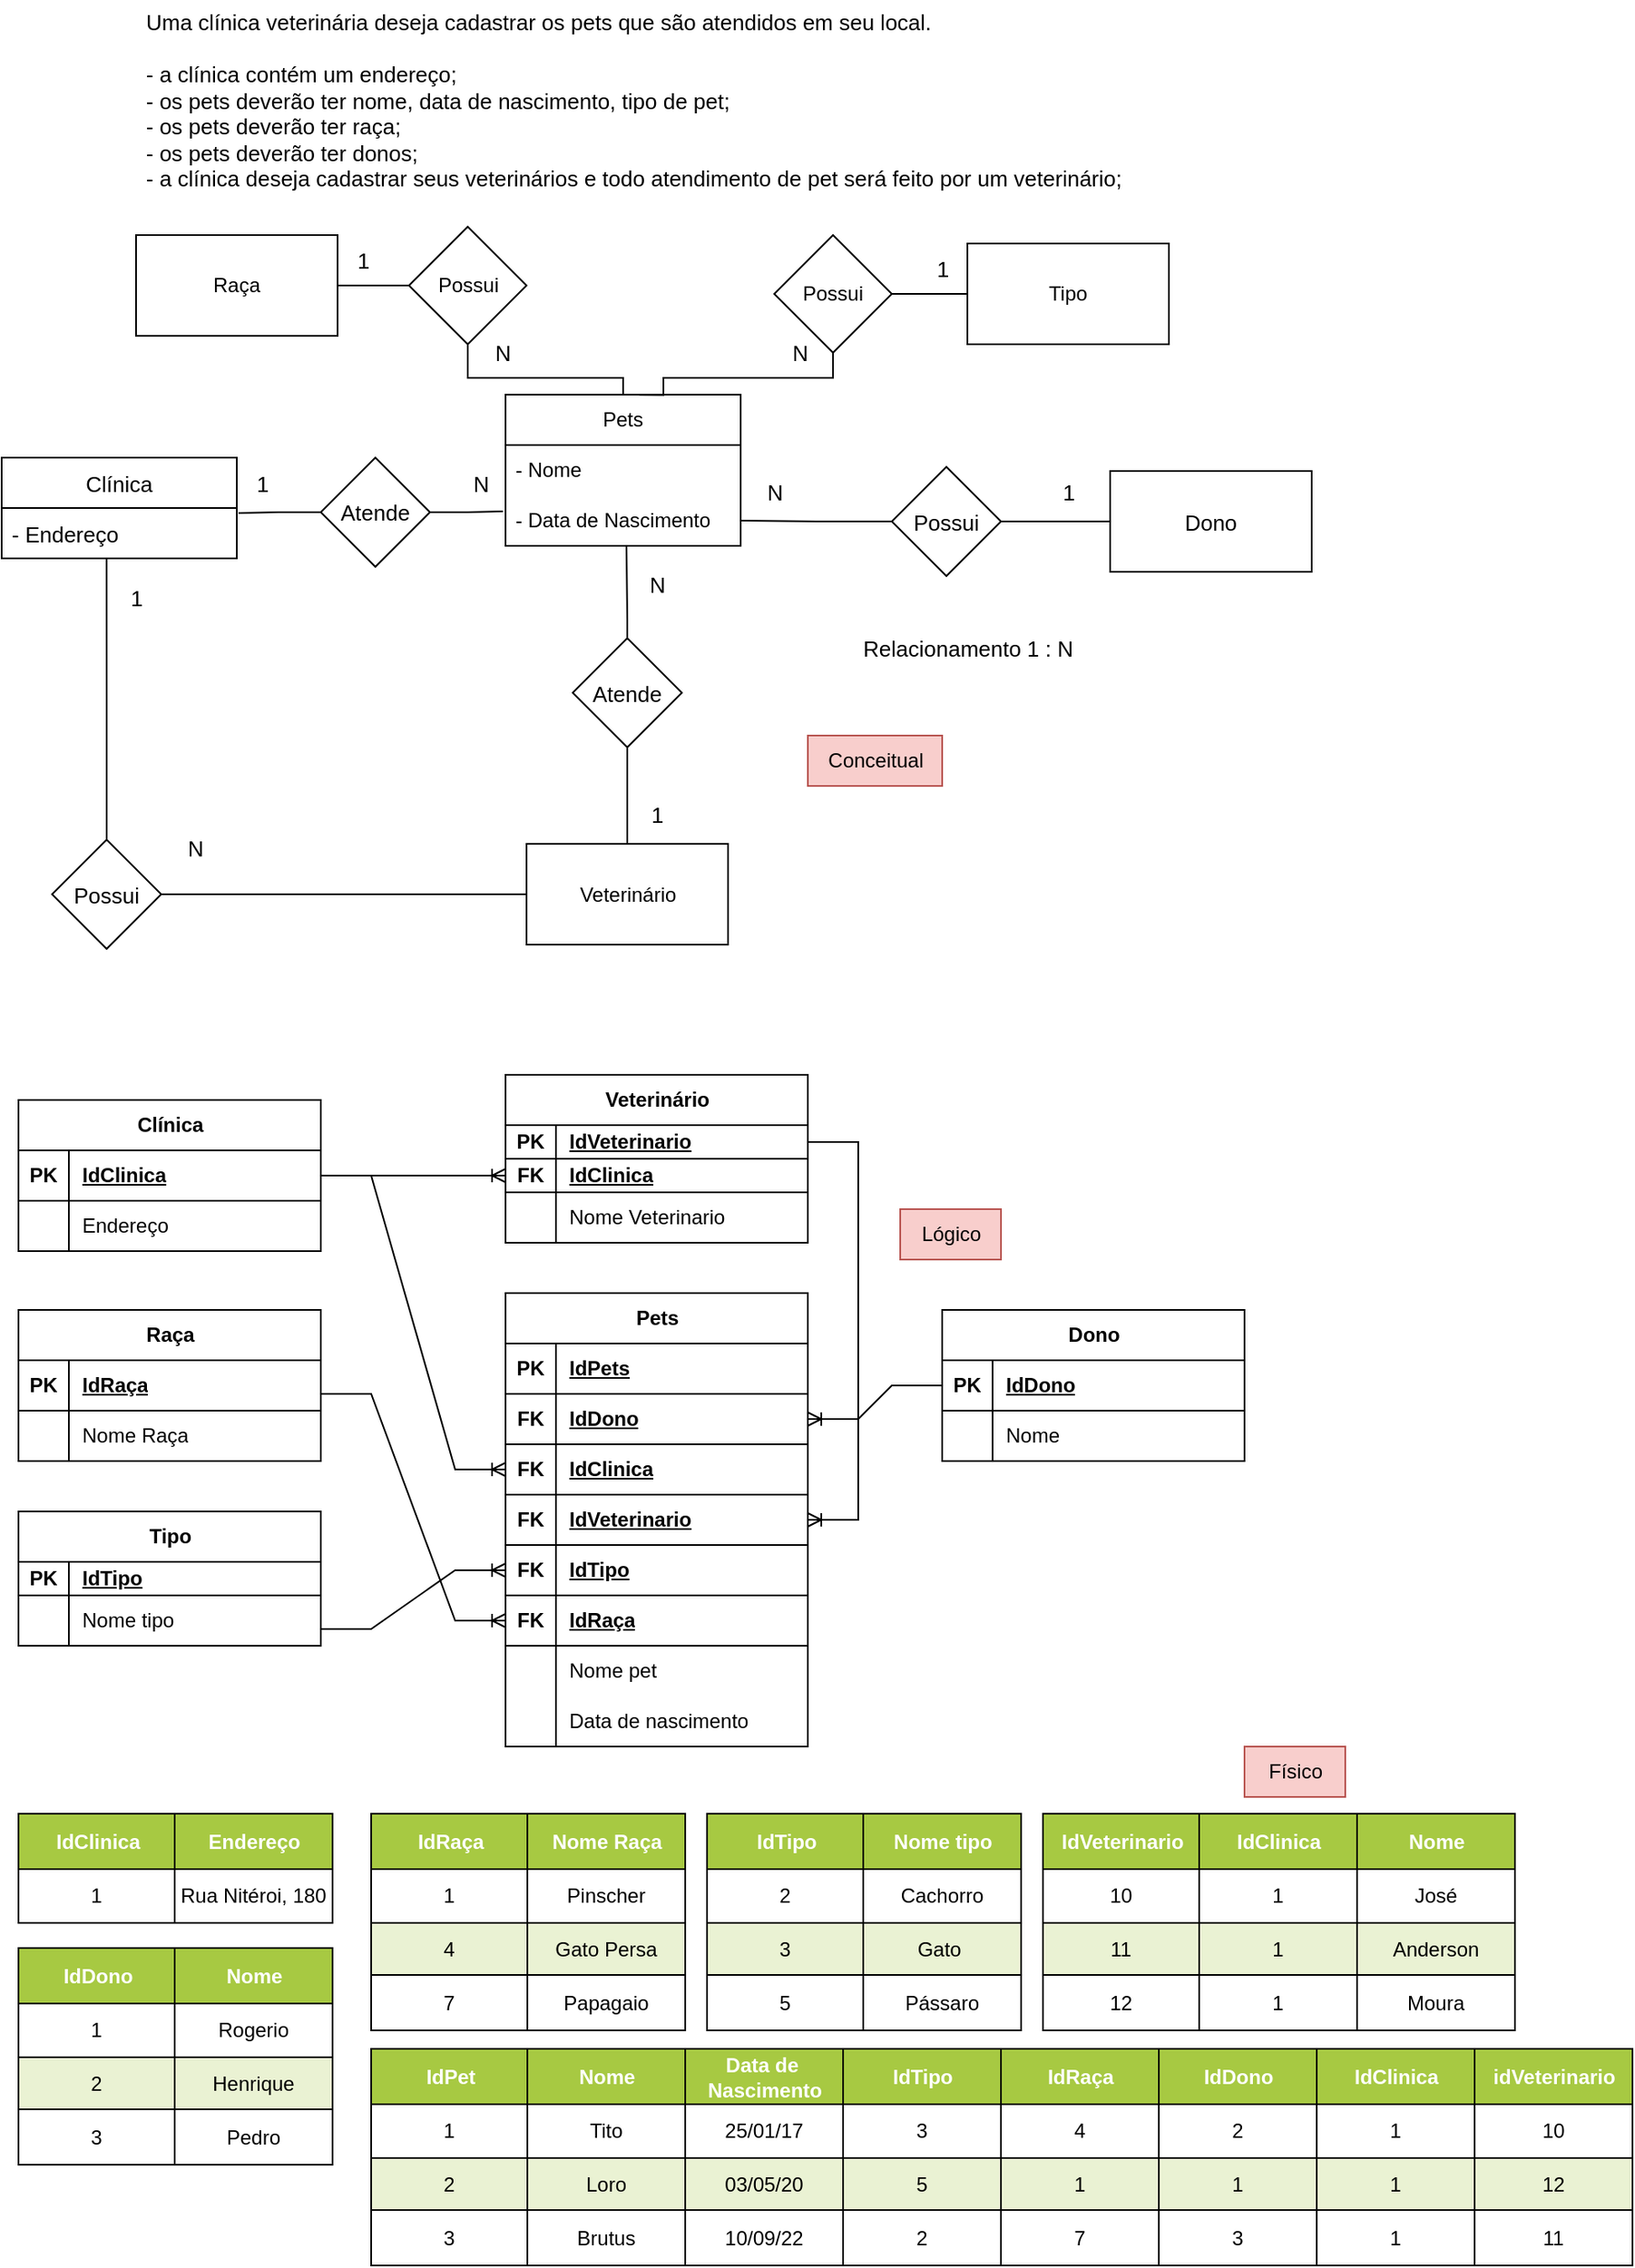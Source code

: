 <mxfile version="21.6.5" type="device">
  <diagram name="Página-1" id="qBSSXRKxBomLlhVmfmv1">
    <mxGraphModel dx="880" dy="522" grid="1" gridSize="10" guides="1" tooltips="1" connect="1" arrows="1" fold="1" page="1" pageScale="1" pageWidth="827" pageHeight="1169" math="0" shadow="0">
      <root>
        <mxCell id="0" />
        <mxCell id="1" parent="0" />
        <mxCell id="nSm_Fh-NACfpATgbBI2l-1" value="&lt;div style=&quot;font-size: 13px;&quot;&gt;&lt;font style=&quot;font-size: 13px;&quot;&gt;Uma clínica veterinária deseja cadastrar os pets que são atendidos em seu local.&lt;/font&gt;&lt;/div&gt;&lt;div style=&quot;font-size: 13px;&quot;&gt;&lt;font style=&quot;font-size: 13px;&quot;&gt;&lt;br&gt;&lt;/font&gt;&lt;/div&gt;&lt;div style=&quot;font-size: 13px;&quot;&gt;&lt;font style=&quot;font-size: 13px;&quot;&gt;- a clínica contém um endereço;&lt;/font&gt;&lt;/div&gt;&lt;div style=&quot;font-size: 13px;&quot;&gt;&lt;font style=&quot;font-size: 13px;&quot;&gt;- os pets deverão ter nome, data de nascimento, tipo de pet;&lt;/font&gt;&lt;/div&gt;&lt;div style=&quot;font-size: 13px;&quot;&gt;&lt;font style=&quot;font-size: 13px;&quot;&gt;- os pets deverão ter raça;&lt;/font&gt;&lt;/div&gt;&lt;div style=&quot;font-size: 13px;&quot;&gt;&lt;font style=&quot;font-size: 13px;&quot;&gt;- os pets deverão ter donos;&lt;/font&gt;&lt;/div&gt;&lt;div style=&quot;font-size: 13px;&quot;&gt;&lt;font style=&quot;font-size: 13px;&quot;&gt;- a clínica deseja cadastrar seus veterinários e todo atendimento de pet será feito por um veterinário;&lt;/font&gt;&lt;/div&gt;" style="text;html=1;align=left;verticalAlign=middle;resizable=0;points=[];autosize=1;strokeColor=none;fillColor=none;" parent="1" vertex="1">
          <mxGeometry x="114" width="600" height="120" as="geometry" />
        </mxCell>
        <mxCell id="nSm_Fh-NACfpATgbBI2l-2" value="&lt;font style=&quot;font-size: 13px;&quot;&gt;&lt;font style=&quot;font-size: 13px;&quot;&gt;C&lt;/font&gt;línica&lt;/font&gt;" style="swimlane;fontStyle=0;childLayout=stackLayout;horizontal=1;startSize=30;horizontalStack=0;resizeParent=1;resizeParentMax=0;resizeLast=0;collapsible=1;marginBottom=0;whiteSpace=wrap;html=1;" parent="1" vertex="1">
          <mxGeometry x="30" y="272.5" width="140" height="60" as="geometry" />
        </mxCell>
        <mxCell id="nSm_Fh-NACfpATgbBI2l-3" value="&lt;font style=&quot;font-size: 13px;&quot;&gt;- Endereço&lt;/font&gt;" style="text;strokeColor=none;fillColor=none;align=left;verticalAlign=middle;spacingLeft=4;spacingRight=4;overflow=hidden;points=[[0,0.5],[1,0.5]];portConstraint=eastwest;rotatable=0;whiteSpace=wrap;html=1;" parent="nSm_Fh-NACfpATgbBI2l-2" vertex="1">
          <mxGeometry y="30" width="140" height="30" as="geometry" />
        </mxCell>
        <mxCell id="aXNSUFcS2eIyysZ0dD_0-5" style="edgeStyle=orthogonalEdgeStyle;rounded=0;orthogonalLoop=1;jettySize=auto;html=1;entryX=0.5;entryY=1;entryDx=0;entryDy=0;endArrow=none;endFill=0;exitX=0.5;exitY=0;exitDx=0;exitDy=0;" parent="1" source="nSm_Fh-NACfpATgbBI2l-10" edge="1">
          <mxGeometry relative="1" as="geometry">
            <mxPoint x="307.5" y="205" as="targetPoint" />
            <Array as="points">
              <mxPoint x="400" y="225" />
              <mxPoint x="308" y="225" />
            </Array>
          </mxGeometry>
        </mxCell>
        <mxCell id="nSm_Fh-NACfpATgbBI2l-10" value="Pets" style="swimlane;fontStyle=0;childLayout=stackLayout;horizontal=1;startSize=30;horizontalStack=0;resizeParent=1;resizeParentMax=0;resizeLast=0;collapsible=1;marginBottom=0;whiteSpace=wrap;html=1;" parent="1" vertex="1">
          <mxGeometry x="330" y="235" width="140" height="90" as="geometry" />
        </mxCell>
        <mxCell id="nSm_Fh-NACfpATgbBI2l-11" value="- Nome" style="text;strokeColor=none;fillColor=none;align=left;verticalAlign=middle;spacingLeft=4;spacingRight=4;overflow=hidden;points=[[0,0.5],[1,0.5]];portConstraint=eastwest;rotatable=0;whiteSpace=wrap;html=1;" parent="nSm_Fh-NACfpATgbBI2l-10" vertex="1">
          <mxGeometry y="30" width="140" height="30" as="geometry" />
        </mxCell>
        <mxCell id="nSm_Fh-NACfpATgbBI2l-12" value="- Data de Nascimento" style="text;strokeColor=none;fillColor=none;align=left;verticalAlign=middle;spacingLeft=4;spacingRight=4;overflow=hidden;points=[[0,0.5],[1,0.5]];portConstraint=eastwest;rotatable=0;whiteSpace=wrap;html=1;" parent="nSm_Fh-NACfpATgbBI2l-10" vertex="1">
          <mxGeometry y="60" width="140" height="30" as="geometry" />
        </mxCell>
        <mxCell id="8wSPY-ppsvdyh84R26f_-2" style="edgeStyle=orthogonalEdgeStyle;rounded=0;orthogonalLoop=1;jettySize=auto;html=1;entryX=1;entryY=0.5;entryDx=0;entryDy=0;endArrow=none;endFill=0;" parent="1" source="nSm_Fh-NACfpATgbBI2l-22" target="nSm_Fh-NACfpATgbBI2l-28" edge="1">
          <mxGeometry relative="1" as="geometry" />
        </mxCell>
        <mxCell id="nSm_Fh-NACfpATgbBI2l-22" value="Veterinário" style="rounded=0;whiteSpace=wrap;html=1;" parent="1" vertex="1">
          <mxGeometry x="342.5" y="502.5" width="120" height="60" as="geometry" />
        </mxCell>
        <mxCell id="nSm_Fh-NACfpATgbBI2l-31" style="edgeStyle=orthogonalEdgeStyle;rounded=0;orthogonalLoop=1;jettySize=auto;html=1;entryX=1.007;entryY=0.1;entryDx=0;entryDy=0;entryPerimeter=0;endArrow=none;endFill=0;" parent="1" source="nSm_Fh-NACfpATgbBI2l-25" target="nSm_Fh-NACfpATgbBI2l-3" edge="1">
          <mxGeometry relative="1" as="geometry" />
        </mxCell>
        <mxCell id="nSm_Fh-NACfpATgbBI2l-32" style="edgeStyle=orthogonalEdgeStyle;rounded=0;orthogonalLoop=1;jettySize=auto;html=1;entryX=-0.011;entryY=0.317;entryDx=0;entryDy=0;entryPerimeter=0;endArrow=none;endFill=0;" parent="1" source="nSm_Fh-NACfpATgbBI2l-25" target="nSm_Fh-NACfpATgbBI2l-12" edge="1">
          <mxGeometry relative="1" as="geometry" />
        </mxCell>
        <mxCell id="nSm_Fh-NACfpATgbBI2l-25" value="&lt;font style=&quot;font-size: 13px;&quot;&gt;Atende&lt;/font&gt;" style="rhombus;whiteSpace=wrap;html=1;" parent="1" vertex="1">
          <mxGeometry x="220" y="272.5" width="65" height="65" as="geometry" />
        </mxCell>
        <mxCell id="nSm_Fh-NACfpATgbBI2l-34" style="edgeStyle=orthogonalEdgeStyle;rounded=0;orthogonalLoop=1;jettySize=auto;html=1;entryX=0.5;entryY=0;entryDx=0;entryDy=0;endArrow=none;endFill=0;" parent="1" source="nSm_Fh-NACfpATgbBI2l-27" target="nSm_Fh-NACfpATgbBI2l-22" edge="1">
          <mxGeometry relative="1" as="geometry" />
        </mxCell>
        <mxCell id="g0hsDSkBsKJGjvme_00I-1" style="edgeStyle=orthogonalEdgeStyle;rounded=0;orthogonalLoop=1;jettySize=auto;html=1;entryX=0.411;entryY=1;entryDx=0;entryDy=0;entryPerimeter=0;endArrow=none;endFill=0;" parent="1" source="nSm_Fh-NACfpATgbBI2l-27" target="nSm_Fh-NACfpATgbBI2l-12" edge="1">
          <mxGeometry relative="1" as="geometry">
            <Array as="points">
              <mxPoint x="403" y="369" />
              <mxPoint x="402" y="369" />
            </Array>
          </mxGeometry>
        </mxCell>
        <mxCell id="nSm_Fh-NACfpATgbBI2l-27" value="&lt;font style=&quot;font-size: 13px;&quot;&gt;Atende&lt;/font&gt;" style="rhombus;whiteSpace=wrap;html=1;" parent="1" vertex="1">
          <mxGeometry x="370" y="380" width="65" height="65" as="geometry" />
        </mxCell>
        <mxCell id="nSm_Fh-NACfpATgbBI2l-29" style="edgeStyle=orthogonalEdgeStyle;rounded=0;orthogonalLoop=1;jettySize=auto;html=1;entryX=0.446;entryY=1.007;entryDx=0;entryDy=0;entryPerimeter=0;endArrow=none;endFill=0;" parent="1" source="nSm_Fh-NACfpATgbBI2l-28" target="nSm_Fh-NACfpATgbBI2l-3" edge="1">
          <mxGeometry relative="1" as="geometry">
            <mxPoint x="130" y="362.5" as="targetPoint" />
          </mxGeometry>
        </mxCell>
        <mxCell id="nSm_Fh-NACfpATgbBI2l-28" value="&lt;span style=&quot;font-size: 13px;&quot;&gt;Possui&lt;/span&gt;" style="rhombus;whiteSpace=wrap;html=1;" parent="1" vertex="1">
          <mxGeometry x="60" y="500" width="65" height="65" as="geometry" />
        </mxCell>
        <mxCell id="nSm_Fh-NACfpATgbBI2l-35" value="&lt;font style=&quot;font-size: 13px;&quot;&gt;Dono&lt;/font&gt;" style="rounded=0;whiteSpace=wrap;html=1;" parent="1" vertex="1">
          <mxGeometry x="690" y="280.5" width="120" height="60" as="geometry" />
        </mxCell>
        <mxCell id="nSm_Fh-NACfpATgbBI2l-37" style="edgeStyle=orthogonalEdgeStyle;rounded=0;orthogonalLoop=1;jettySize=auto;html=1;entryX=1;entryY=0.5;entryDx=0;entryDy=0;endArrow=none;endFill=0;" parent="1" source="nSm_Fh-NACfpATgbBI2l-36" target="nSm_Fh-NACfpATgbBI2l-12" edge="1">
          <mxGeometry relative="1" as="geometry" />
        </mxCell>
        <mxCell id="nSm_Fh-NACfpATgbBI2l-38" style="edgeStyle=orthogonalEdgeStyle;rounded=0;orthogonalLoop=1;jettySize=auto;html=1;entryX=0;entryY=0.5;entryDx=0;entryDy=0;endArrow=none;endFill=0;" parent="1" source="nSm_Fh-NACfpATgbBI2l-36" target="nSm_Fh-NACfpATgbBI2l-35" edge="1">
          <mxGeometry relative="1" as="geometry" />
        </mxCell>
        <mxCell id="nSm_Fh-NACfpATgbBI2l-36" value="&lt;span style=&quot;font-size: 13px;&quot;&gt;Possui&lt;/span&gt;" style="rhombus;whiteSpace=wrap;html=1;" parent="1" vertex="1">
          <mxGeometry x="560" y="278" width="65" height="65" as="geometry" />
        </mxCell>
        <mxCell id="nSm_Fh-NACfpATgbBI2l-39" value="&lt;font style=&quot;font-size: 13px;&quot;&gt;1&lt;/font&gt;" style="text;html=1;align=center;verticalAlign=middle;resizable=0;points=[];autosize=1;strokeColor=none;fillColor=none;" parent="1" vertex="1">
          <mxGeometry x="170" y="272.5" width="30" height="30" as="geometry" />
        </mxCell>
        <mxCell id="nSm_Fh-NACfpATgbBI2l-40" value="&lt;span style=&quot;font-size: 13px;&quot;&gt;N&lt;/span&gt;" style="text;html=1;align=center;verticalAlign=middle;resizable=0;points=[];autosize=1;strokeColor=none;fillColor=none;" parent="1" vertex="1">
          <mxGeometry x="300" y="272.5" width="30" height="30" as="geometry" />
        </mxCell>
        <mxCell id="nSm_Fh-NACfpATgbBI2l-41" value="&lt;span style=&quot;font-size: 13px;&quot;&gt;N&lt;/span&gt;" style="text;html=1;align=center;verticalAlign=middle;resizable=0;points=[];autosize=1;strokeColor=none;fillColor=none;" parent="1" vertex="1">
          <mxGeometry x="475" y="278" width="30" height="30" as="geometry" />
        </mxCell>
        <mxCell id="nSm_Fh-NACfpATgbBI2l-42" value="&lt;span style=&quot;font-size: 13px;&quot;&gt;1&lt;/span&gt;" style="text;html=1;align=center;verticalAlign=middle;resizable=0;points=[];autosize=1;strokeColor=none;fillColor=none;" parent="1" vertex="1">
          <mxGeometry x="650" y="278" width="30" height="30" as="geometry" />
        </mxCell>
        <mxCell id="nSm_Fh-NACfpATgbBI2l-43" value="&lt;span style=&quot;font-size: 13px;&quot;&gt;1&lt;/span&gt;" style="text;html=1;align=center;verticalAlign=middle;resizable=0;points=[];autosize=1;strokeColor=none;fillColor=none;" parent="1" vertex="1">
          <mxGeometry x="95" y="340.5" width="30" height="30" as="geometry" />
        </mxCell>
        <mxCell id="nSm_Fh-NACfpATgbBI2l-44" value="&lt;span style=&quot;font-size: 13px;&quot;&gt;1&lt;/span&gt;" style="text;html=1;align=center;verticalAlign=middle;resizable=0;points=[];autosize=1;strokeColor=none;fillColor=none;" parent="1" vertex="1">
          <mxGeometry x="405" y="470" width="30" height="30" as="geometry" />
        </mxCell>
        <mxCell id="nSm_Fh-NACfpATgbBI2l-45" value="&lt;span style=&quot;font-size: 13px;&quot;&gt;N&lt;/span&gt;" style="text;html=1;align=center;verticalAlign=middle;resizable=0;points=[];autosize=1;strokeColor=none;fillColor=none;" parent="1" vertex="1">
          <mxGeometry x="405" y="332.5" width="30" height="30" as="geometry" />
        </mxCell>
        <mxCell id="nSm_Fh-NACfpATgbBI2l-46" value="&lt;span style=&quot;font-size: 13px;&quot;&gt;N&lt;/span&gt;" style="text;html=1;align=center;verticalAlign=middle;resizable=0;points=[];autosize=1;strokeColor=none;fillColor=none;" parent="1" vertex="1">
          <mxGeometry x="130" y="490" width="30" height="30" as="geometry" />
        </mxCell>
        <mxCell id="nSm_Fh-NACfpATgbBI2l-47" value="&lt;span style=&quot;font-size: 13px;&quot;&gt;Relacionamento 1 : N&lt;/span&gt;" style="text;html=1;align=center;verticalAlign=middle;resizable=0;points=[];autosize=1;strokeColor=none;fillColor=none;" parent="1" vertex="1">
          <mxGeometry x="530" y="370.5" width="150" height="30" as="geometry" />
        </mxCell>
        <mxCell id="aXNSUFcS2eIyysZ0dD_0-4" style="edgeStyle=orthogonalEdgeStyle;rounded=0;orthogonalLoop=1;jettySize=auto;html=1;entryX=0;entryY=0.5;entryDx=0;entryDy=0;endArrow=none;endFill=0;" parent="1" source="aXNSUFcS2eIyysZ0dD_0-2" edge="1">
          <mxGeometry relative="1" as="geometry">
            <mxPoint x="272.5" y="170" as="targetPoint" />
          </mxGeometry>
        </mxCell>
        <mxCell id="aXNSUFcS2eIyysZ0dD_0-2" value="Raça" style="rounded=0;whiteSpace=wrap;html=1;" parent="1" vertex="1">
          <mxGeometry x="110" y="140" width="120" height="60" as="geometry" />
        </mxCell>
        <mxCell id="aXNSUFcS2eIyysZ0dD_0-3" value="Possui" style="rhombus;whiteSpace=wrap;html=1;" parent="1" vertex="1">
          <mxGeometry x="272.5" y="135" width="70" height="70" as="geometry" />
        </mxCell>
        <mxCell id="aXNSUFcS2eIyysZ0dD_0-6" value="&lt;span style=&quot;font-size: 13px;&quot;&gt;1&lt;/span&gt;" style="text;html=1;align=center;verticalAlign=middle;resizable=0;points=[];autosize=1;strokeColor=none;fillColor=none;" parent="1" vertex="1">
          <mxGeometry x="230" y="140" width="30" height="30" as="geometry" />
        </mxCell>
        <mxCell id="aXNSUFcS2eIyysZ0dD_0-7" value="&lt;span style=&quot;font-size: 13px;&quot;&gt;N&lt;/span&gt;" style="text;html=1;align=center;verticalAlign=middle;resizable=0;points=[];autosize=1;strokeColor=none;fillColor=none;" parent="1" vertex="1">
          <mxGeometry x="312.5" y="195" width="30" height="30" as="geometry" />
        </mxCell>
        <mxCell id="g0hsDSkBsKJGjvme_00I-2" value="Tipo" style="rounded=0;whiteSpace=wrap;html=1;" parent="1" vertex="1">
          <mxGeometry x="605" y="145" width="120" height="60" as="geometry" />
        </mxCell>
        <mxCell id="g0hsDSkBsKJGjvme_00I-4" style="edgeStyle=orthogonalEdgeStyle;rounded=0;orthogonalLoop=1;jettySize=auto;html=1;entryX=0.569;entryY=0.002;entryDx=0;entryDy=0;entryPerimeter=0;exitX=0.5;exitY=1;exitDx=0;exitDy=0;endArrow=none;endFill=0;" parent="1" source="g0hsDSkBsKJGjvme_00I-3" target="nSm_Fh-NACfpATgbBI2l-10" edge="1">
          <mxGeometry relative="1" as="geometry">
            <Array as="points">
              <mxPoint x="525" y="225" />
              <mxPoint x="424" y="225" />
            </Array>
          </mxGeometry>
        </mxCell>
        <mxCell id="g0hsDSkBsKJGjvme_00I-5" style="edgeStyle=orthogonalEdgeStyle;rounded=0;orthogonalLoop=1;jettySize=auto;html=1;entryX=0;entryY=0.5;entryDx=0;entryDy=0;endArrow=none;endFill=0;" parent="1" source="g0hsDSkBsKJGjvme_00I-3" target="g0hsDSkBsKJGjvme_00I-2" edge="1">
          <mxGeometry relative="1" as="geometry" />
        </mxCell>
        <mxCell id="g0hsDSkBsKJGjvme_00I-3" value="Possui" style="rhombus;whiteSpace=wrap;html=1;" parent="1" vertex="1">
          <mxGeometry x="490" y="140" width="70" height="70" as="geometry" />
        </mxCell>
        <mxCell id="g0hsDSkBsKJGjvme_00I-6" value="&lt;span style=&quot;font-size: 13px;&quot;&gt;1&lt;/span&gt;" style="text;html=1;align=center;verticalAlign=middle;resizable=0;points=[];autosize=1;strokeColor=none;fillColor=none;" parent="1" vertex="1">
          <mxGeometry x="575" y="145" width="30" height="30" as="geometry" />
        </mxCell>
        <mxCell id="g0hsDSkBsKJGjvme_00I-7" value="&lt;span style=&quot;font-size: 13px;&quot;&gt;N&lt;/span&gt;" style="text;html=1;align=center;verticalAlign=middle;resizable=0;points=[];autosize=1;strokeColor=none;fillColor=none;" parent="1" vertex="1">
          <mxGeometry x="490" y="195" width="30" height="30" as="geometry" />
        </mxCell>
        <mxCell id="JxcwZFcFQ31Dh_2m2aZE-1" value="Clínica" style="shape=table;startSize=30;container=1;collapsible=1;childLayout=tableLayout;fixedRows=1;rowLines=0;fontStyle=1;align=center;resizeLast=1;html=1;" vertex="1" parent="1">
          <mxGeometry x="40" y="655" width="180" height="90" as="geometry" />
        </mxCell>
        <mxCell id="JxcwZFcFQ31Dh_2m2aZE-2" value="" style="shape=tableRow;horizontal=0;startSize=0;swimlaneHead=0;swimlaneBody=0;fillColor=none;collapsible=0;dropTarget=0;points=[[0,0.5],[1,0.5]];portConstraint=eastwest;top=0;left=0;right=0;bottom=1;" vertex="1" parent="JxcwZFcFQ31Dh_2m2aZE-1">
          <mxGeometry y="30" width="180" height="30" as="geometry" />
        </mxCell>
        <mxCell id="JxcwZFcFQ31Dh_2m2aZE-3" value="PK" style="shape=partialRectangle;connectable=0;fillColor=none;top=0;left=0;bottom=0;right=0;fontStyle=1;overflow=hidden;whiteSpace=wrap;html=1;" vertex="1" parent="JxcwZFcFQ31Dh_2m2aZE-2">
          <mxGeometry width="30" height="30" as="geometry">
            <mxRectangle width="30" height="30" as="alternateBounds" />
          </mxGeometry>
        </mxCell>
        <mxCell id="JxcwZFcFQ31Dh_2m2aZE-4" value="IdClinica" style="shape=partialRectangle;connectable=0;fillColor=none;top=0;left=0;bottom=0;right=0;align=left;spacingLeft=6;fontStyle=5;overflow=hidden;whiteSpace=wrap;html=1;" vertex="1" parent="JxcwZFcFQ31Dh_2m2aZE-2">
          <mxGeometry x="30" width="150" height="30" as="geometry">
            <mxRectangle width="150" height="30" as="alternateBounds" />
          </mxGeometry>
        </mxCell>
        <mxCell id="JxcwZFcFQ31Dh_2m2aZE-5" value="" style="shape=tableRow;horizontal=0;startSize=0;swimlaneHead=0;swimlaneBody=0;fillColor=none;collapsible=0;dropTarget=0;points=[[0,0.5],[1,0.5]];portConstraint=eastwest;top=0;left=0;right=0;bottom=0;" vertex="1" parent="JxcwZFcFQ31Dh_2m2aZE-1">
          <mxGeometry y="60" width="180" height="30" as="geometry" />
        </mxCell>
        <mxCell id="JxcwZFcFQ31Dh_2m2aZE-6" value="" style="shape=partialRectangle;connectable=0;fillColor=none;top=0;left=0;bottom=0;right=0;editable=1;overflow=hidden;whiteSpace=wrap;html=1;" vertex="1" parent="JxcwZFcFQ31Dh_2m2aZE-5">
          <mxGeometry width="30" height="30" as="geometry">
            <mxRectangle width="30" height="30" as="alternateBounds" />
          </mxGeometry>
        </mxCell>
        <mxCell id="JxcwZFcFQ31Dh_2m2aZE-7" value="Endereço" style="shape=partialRectangle;connectable=0;fillColor=none;top=0;left=0;bottom=0;right=0;align=left;spacingLeft=6;overflow=hidden;whiteSpace=wrap;html=1;" vertex="1" parent="JxcwZFcFQ31Dh_2m2aZE-5">
          <mxGeometry x="30" width="150" height="30" as="geometry">
            <mxRectangle width="150" height="30" as="alternateBounds" />
          </mxGeometry>
        </mxCell>
        <mxCell id="JxcwZFcFQ31Dh_2m2aZE-14" value="Pets" style="shape=table;startSize=30;container=1;collapsible=1;childLayout=tableLayout;fixedRows=1;rowLines=0;fontStyle=1;align=center;resizeLast=1;html=1;" vertex="1" parent="1">
          <mxGeometry x="330" y="770" width="180" height="270" as="geometry" />
        </mxCell>
        <mxCell id="JxcwZFcFQ31Dh_2m2aZE-94" style="shape=tableRow;horizontal=0;startSize=0;swimlaneHead=0;swimlaneBody=0;fillColor=none;collapsible=0;dropTarget=0;points=[[0,0.5],[1,0.5]];portConstraint=eastwest;top=0;left=0;right=0;bottom=1;" vertex="1" parent="JxcwZFcFQ31Dh_2m2aZE-14">
          <mxGeometry y="30" width="180" height="30" as="geometry" />
        </mxCell>
        <mxCell id="JxcwZFcFQ31Dh_2m2aZE-95" value="PK" style="shape=partialRectangle;connectable=0;fillColor=none;top=0;left=0;bottom=0;right=0;fontStyle=1;overflow=hidden;whiteSpace=wrap;html=1;" vertex="1" parent="JxcwZFcFQ31Dh_2m2aZE-94">
          <mxGeometry width="30" height="30" as="geometry">
            <mxRectangle width="30" height="30" as="alternateBounds" />
          </mxGeometry>
        </mxCell>
        <mxCell id="JxcwZFcFQ31Dh_2m2aZE-96" value="IdPets" style="shape=partialRectangle;connectable=0;fillColor=none;top=0;left=0;bottom=0;right=0;align=left;spacingLeft=6;fontStyle=5;overflow=hidden;whiteSpace=wrap;html=1;" vertex="1" parent="JxcwZFcFQ31Dh_2m2aZE-94">
          <mxGeometry x="30" width="150" height="30" as="geometry">
            <mxRectangle width="150" height="30" as="alternateBounds" />
          </mxGeometry>
        </mxCell>
        <mxCell id="JxcwZFcFQ31Dh_2m2aZE-91" style="shape=tableRow;horizontal=0;startSize=0;swimlaneHead=0;swimlaneBody=0;fillColor=none;collapsible=0;dropTarget=0;points=[[0,0.5],[1,0.5]];portConstraint=eastwest;top=0;left=0;right=0;bottom=1;" vertex="1" parent="JxcwZFcFQ31Dh_2m2aZE-14">
          <mxGeometry y="60" width="180" height="30" as="geometry" />
        </mxCell>
        <mxCell id="JxcwZFcFQ31Dh_2m2aZE-92" value="FK" style="shape=partialRectangle;connectable=0;fillColor=none;top=0;left=0;bottom=0;right=0;fontStyle=1;overflow=hidden;whiteSpace=wrap;html=1;" vertex="1" parent="JxcwZFcFQ31Dh_2m2aZE-91">
          <mxGeometry width="30" height="30" as="geometry">
            <mxRectangle width="30" height="30" as="alternateBounds" />
          </mxGeometry>
        </mxCell>
        <mxCell id="JxcwZFcFQ31Dh_2m2aZE-93" value="IdDono" style="shape=partialRectangle;connectable=0;fillColor=none;top=0;left=0;bottom=0;right=0;align=left;spacingLeft=6;fontStyle=5;overflow=hidden;whiteSpace=wrap;html=1;" vertex="1" parent="JxcwZFcFQ31Dh_2m2aZE-91">
          <mxGeometry x="30" width="150" height="30" as="geometry">
            <mxRectangle width="150" height="30" as="alternateBounds" />
          </mxGeometry>
        </mxCell>
        <mxCell id="JxcwZFcFQ31Dh_2m2aZE-88" style="shape=tableRow;horizontal=0;startSize=0;swimlaneHead=0;swimlaneBody=0;fillColor=none;collapsible=0;dropTarget=0;points=[[0,0.5],[1,0.5]];portConstraint=eastwest;top=0;left=0;right=0;bottom=1;" vertex="1" parent="JxcwZFcFQ31Dh_2m2aZE-14">
          <mxGeometry y="90" width="180" height="30" as="geometry" />
        </mxCell>
        <mxCell id="JxcwZFcFQ31Dh_2m2aZE-89" value="FK" style="shape=partialRectangle;connectable=0;fillColor=none;top=0;left=0;bottom=0;right=0;fontStyle=1;overflow=hidden;whiteSpace=wrap;html=1;" vertex="1" parent="JxcwZFcFQ31Dh_2m2aZE-88">
          <mxGeometry width="30" height="30" as="geometry">
            <mxRectangle width="30" height="30" as="alternateBounds" />
          </mxGeometry>
        </mxCell>
        <mxCell id="JxcwZFcFQ31Dh_2m2aZE-90" value="IdClinica" style="shape=partialRectangle;connectable=0;fillColor=none;top=0;left=0;bottom=0;right=0;align=left;spacingLeft=6;fontStyle=5;overflow=hidden;whiteSpace=wrap;html=1;" vertex="1" parent="JxcwZFcFQ31Dh_2m2aZE-88">
          <mxGeometry x="30" width="150" height="30" as="geometry">
            <mxRectangle width="150" height="30" as="alternateBounds" />
          </mxGeometry>
        </mxCell>
        <mxCell id="JxcwZFcFQ31Dh_2m2aZE-85" style="shape=tableRow;horizontal=0;startSize=0;swimlaneHead=0;swimlaneBody=0;fillColor=none;collapsible=0;dropTarget=0;points=[[0,0.5],[1,0.5]];portConstraint=eastwest;top=0;left=0;right=0;bottom=1;" vertex="1" parent="JxcwZFcFQ31Dh_2m2aZE-14">
          <mxGeometry y="120" width="180" height="30" as="geometry" />
        </mxCell>
        <mxCell id="JxcwZFcFQ31Dh_2m2aZE-86" value="FK" style="shape=partialRectangle;connectable=0;fillColor=none;top=0;left=0;bottom=0;right=0;fontStyle=1;overflow=hidden;whiteSpace=wrap;html=1;" vertex="1" parent="JxcwZFcFQ31Dh_2m2aZE-85">
          <mxGeometry width="30" height="30" as="geometry">
            <mxRectangle width="30" height="30" as="alternateBounds" />
          </mxGeometry>
        </mxCell>
        <mxCell id="JxcwZFcFQ31Dh_2m2aZE-87" value="IdVeterinario" style="shape=partialRectangle;connectable=0;fillColor=none;top=0;left=0;bottom=0;right=0;align=left;spacingLeft=6;fontStyle=5;overflow=hidden;whiteSpace=wrap;html=1;" vertex="1" parent="JxcwZFcFQ31Dh_2m2aZE-85">
          <mxGeometry x="30" width="150" height="30" as="geometry">
            <mxRectangle width="150" height="30" as="alternateBounds" />
          </mxGeometry>
        </mxCell>
        <mxCell id="JxcwZFcFQ31Dh_2m2aZE-82" style="shape=tableRow;horizontal=0;startSize=0;swimlaneHead=0;swimlaneBody=0;fillColor=none;collapsible=0;dropTarget=0;points=[[0,0.5],[1,0.5]];portConstraint=eastwest;top=0;left=0;right=0;bottom=1;" vertex="1" parent="JxcwZFcFQ31Dh_2m2aZE-14">
          <mxGeometry y="150" width="180" height="30" as="geometry" />
        </mxCell>
        <mxCell id="JxcwZFcFQ31Dh_2m2aZE-83" value="FK" style="shape=partialRectangle;connectable=0;fillColor=none;top=0;left=0;bottom=0;right=0;fontStyle=1;overflow=hidden;whiteSpace=wrap;html=1;" vertex="1" parent="JxcwZFcFQ31Dh_2m2aZE-82">
          <mxGeometry width="30" height="30" as="geometry">
            <mxRectangle width="30" height="30" as="alternateBounds" />
          </mxGeometry>
        </mxCell>
        <mxCell id="JxcwZFcFQ31Dh_2m2aZE-84" value="IdTipo" style="shape=partialRectangle;connectable=0;fillColor=none;top=0;left=0;bottom=0;right=0;align=left;spacingLeft=6;fontStyle=5;overflow=hidden;whiteSpace=wrap;html=1;" vertex="1" parent="JxcwZFcFQ31Dh_2m2aZE-82">
          <mxGeometry x="30" width="150" height="30" as="geometry">
            <mxRectangle width="150" height="30" as="alternateBounds" />
          </mxGeometry>
        </mxCell>
        <mxCell id="JxcwZFcFQ31Dh_2m2aZE-15" value="" style="shape=tableRow;horizontal=0;startSize=0;swimlaneHead=0;swimlaneBody=0;fillColor=none;collapsible=0;dropTarget=0;points=[[0,0.5],[1,0.5]];portConstraint=eastwest;top=0;left=0;right=0;bottom=1;" vertex="1" parent="JxcwZFcFQ31Dh_2m2aZE-14">
          <mxGeometry y="180" width="180" height="30" as="geometry" />
        </mxCell>
        <mxCell id="JxcwZFcFQ31Dh_2m2aZE-16" value="FK" style="shape=partialRectangle;connectable=0;fillColor=none;top=0;left=0;bottom=0;right=0;fontStyle=1;overflow=hidden;whiteSpace=wrap;html=1;" vertex="1" parent="JxcwZFcFQ31Dh_2m2aZE-15">
          <mxGeometry width="30" height="30" as="geometry">
            <mxRectangle width="30" height="30" as="alternateBounds" />
          </mxGeometry>
        </mxCell>
        <mxCell id="JxcwZFcFQ31Dh_2m2aZE-17" value="IdRaça" style="shape=partialRectangle;connectable=0;fillColor=none;top=0;left=0;bottom=0;right=0;align=left;spacingLeft=6;fontStyle=5;overflow=hidden;whiteSpace=wrap;html=1;" vertex="1" parent="JxcwZFcFQ31Dh_2m2aZE-15">
          <mxGeometry x="30" width="150" height="30" as="geometry">
            <mxRectangle width="150" height="30" as="alternateBounds" />
          </mxGeometry>
        </mxCell>
        <mxCell id="JxcwZFcFQ31Dh_2m2aZE-18" value="" style="shape=tableRow;horizontal=0;startSize=0;swimlaneHead=0;swimlaneBody=0;fillColor=none;collapsible=0;dropTarget=0;points=[[0,0.5],[1,0.5]];portConstraint=eastwest;top=0;left=0;right=0;bottom=0;" vertex="1" parent="JxcwZFcFQ31Dh_2m2aZE-14">
          <mxGeometry y="210" width="180" height="30" as="geometry" />
        </mxCell>
        <mxCell id="JxcwZFcFQ31Dh_2m2aZE-19" value="" style="shape=partialRectangle;connectable=0;fillColor=none;top=0;left=0;bottom=0;right=0;editable=1;overflow=hidden;whiteSpace=wrap;html=1;" vertex="1" parent="JxcwZFcFQ31Dh_2m2aZE-18">
          <mxGeometry width="30" height="30" as="geometry">
            <mxRectangle width="30" height="30" as="alternateBounds" />
          </mxGeometry>
        </mxCell>
        <mxCell id="JxcwZFcFQ31Dh_2m2aZE-20" value="Nome pet" style="shape=partialRectangle;connectable=0;fillColor=none;top=0;left=0;bottom=0;right=0;align=left;spacingLeft=6;overflow=hidden;whiteSpace=wrap;html=1;" vertex="1" parent="JxcwZFcFQ31Dh_2m2aZE-18">
          <mxGeometry x="30" width="150" height="30" as="geometry">
            <mxRectangle width="150" height="30" as="alternateBounds" />
          </mxGeometry>
        </mxCell>
        <mxCell id="JxcwZFcFQ31Dh_2m2aZE-21" value="" style="shape=tableRow;horizontal=0;startSize=0;swimlaneHead=0;swimlaneBody=0;fillColor=none;collapsible=0;dropTarget=0;points=[[0,0.5],[1,0.5]];portConstraint=eastwest;top=0;left=0;right=0;bottom=0;" vertex="1" parent="JxcwZFcFQ31Dh_2m2aZE-14">
          <mxGeometry y="240" width="180" height="30" as="geometry" />
        </mxCell>
        <mxCell id="JxcwZFcFQ31Dh_2m2aZE-22" value="" style="shape=partialRectangle;connectable=0;fillColor=none;top=0;left=0;bottom=0;right=0;editable=1;overflow=hidden;whiteSpace=wrap;html=1;" vertex="1" parent="JxcwZFcFQ31Dh_2m2aZE-21">
          <mxGeometry width="30" height="30" as="geometry">
            <mxRectangle width="30" height="30" as="alternateBounds" />
          </mxGeometry>
        </mxCell>
        <mxCell id="JxcwZFcFQ31Dh_2m2aZE-23" value="Data de nascimento" style="shape=partialRectangle;connectable=0;fillColor=none;top=0;left=0;bottom=0;right=0;align=left;spacingLeft=6;overflow=hidden;whiteSpace=wrap;html=1;" vertex="1" parent="JxcwZFcFQ31Dh_2m2aZE-21">
          <mxGeometry x="30" width="150" height="30" as="geometry">
            <mxRectangle width="150" height="30" as="alternateBounds" />
          </mxGeometry>
        </mxCell>
        <mxCell id="JxcwZFcFQ31Dh_2m2aZE-27" value="Tipo" style="shape=table;startSize=30;container=1;collapsible=1;childLayout=tableLayout;fixedRows=1;rowLines=0;fontStyle=1;align=center;resizeLast=1;html=1;" vertex="1" parent="1">
          <mxGeometry x="40" y="900" width="180" height="80" as="geometry" />
        </mxCell>
        <mxCell id="JxcwZFcFQ31Dh_2m2aZE-28" value="" style="shape=tableRow;horizontal=0;startSize=0;swimlaneHead=0;swimlaneBody=0;fillColor=none;collapsible=0;dropTarget=0;points=[[0,0.5],[1,0.5]];portConstraint=eastwest;top=0;left=0;right=0;bottom=1;" vertex="1" parent="JxcwZFcFQ31Dh_2m2aZE-27">
          <mxGeometry y="30" width="180" height="20" as="geometry" />
        </mxCell>
        <mxCell id="JxcwZFcFQ31Dh_2m2aZE-29" value="PK" style="shape=partialRectangle;connectable=0;fillColor=none;top=0;left=0;bottom=0;right=0;fontStyle=1;overflow=hidden;whiteSpace=wrap;html=1;" vertex="1" parent="JxcwZFcFQ31Dh_2m2aZE-28">
          <mxGeometry width="30" height="20" as="geometry">
            <mxRectangle width="30" height="20" as="alternateBounds" />
          </mxGeometry>
        </mxCell>
        <mxCell id="JxcwZFcFQ31Dh_2m2aZE-30" value="IdTipo" style="shape=partialRectangle;connectable=0;fillColor=none;top=0;left=0;bottom=0;right=0;align=left;spacingLeft=6;fontStyle=5;overflow=hidden;whiteSpace=wrap;html=1;" vertex="1" parent="JxcwZFcFQ31Dh_2m2aZE-28">
          <mxGeometry x="30" width="150" height="20" as="geometry">
            <mxRectangle width="150" height="20" as="alternateBounds" />
          </mxGeometry>
        </mxCell>
        <mxCell id="JxcwZFcFQ31Dh_2m2aZE-31" value="" style="shape=tableRow;horizontal=0;startSize=0;swimlaneHead=0;swimlaneBody=0;fillColor=none;collapsible=0;dropTarget=0;points=[[0,0.5],[1,0.5]];portConstraint=eastwest;top=0;left=0;right=0;bottom=0;" vertex="1" parent="JxcwZFcFQ31Dh_2m2aZE-27">
          <mxGeometry y="50" width="180" height="30" as="geometry" />
        </mxCell>
        <mxCell id="JxcwZFcFQ31Dh_2m2aZE-32" value="" style="shape=partialRectangle;connectable=0;fillColor=none;top=0;left=0;bottom=0;right=0;editable=1;overflow=hidden;whiteSpace=wrap;html=1;" vertex="1" parent="JxcwZFcFQ31Dh_2m2aZE-31">
          <mxGeometry width="30" height="30" as="geometry">
            <mxRectangle width="30" height="30" as="alternateBounds" />
          </mxGeometry>
        </mxCell>
        <mxCell id="JxcwZFcFQ31Dh_2m2aZE-33" value="Nome tipo" style="shape=partialRectangle;connectable=0;fillColor=none;top=0;left=0;bottom=0;right=0;align=left;spacingLeft=6;overflow=hidden;whiteSpace=wrap;html=1;" vertex="1" parent="JxcwZFcFQ31Dh_2m2aZE-31">
          <mxGeometry x="30" width="150" height="30" as="geometry">
            <mxRectangle width="150" height="30" as="alternateBounds" />
          </mxGeometry>
        </mxCell>
        <mxCell id="JxcwZFcFQ31Dh_2m2aZE-40" value="Raça" style="shape=table;startSize=30;container=1;collapsible=1;childLayout=tableLayout;fixedRows=1;rowLines=0;fontStyle=1;align=center;resizeLast=1;html=1;" vertex="1" parent="1">
          <mxGeometry x="40" y="780" width="180" height="90" as="geometry" />
        </mxCell>
        <mxCell id="JxcwZFcFQ31Dh_2m2aZE-41" value="" style="shape=tableRow;horizontal=0;startSize=0;swimlaneHead=0;swimlaneBody=0;fillColor=none;collapsible=0;dropTarget=0;points=[[0,0.5],[1,0.5]];portConstraint=eastwest;top=0;left=0;right=0;bottom=1;" vertex="1" parent="JxcwZFcFQ31Dh_2m2aZE-40">
          <mxGeometry y="30" width="180" height="30" as="geometry" />
        </mxCell>
        <mxCell id="JxcwZFcFQ31Dh_2m2aZE-42" value="PK" style="shape=partialRectangle;connectable=0;fillColor=none;top=0;left=0;bottom=0;right=0;fontStyle=1;overflow=hidden;whiteSpace=wrap;html=1;" vertex="1" parent="JxcwZFcFQ31Dh_2m2aZE-41">
          <mxGeometry width="30" height="30" as="geometry">
            <mxRectangle width="30" height="30" as="alternateBounds" />
          </mxGeometry>
        </mxCell>
        <mxCell id="JxcwZFcFQ31Dh_2m2aZE-43" value="IdRaça" style="shape=partialRectangle;connectable=0;fillColor=none;top=0;left=0;bottom=0;right=0;align=left;spacingLeft=6;fontStyle=5;overflow=hidden;whiteSpace=wrap;html=1;" vertex="1" parent="JxcwZFcFQ31Dh_2m2aZE-41">
          <mxGeometry x="30" width="150" height="30" as="geometry">
            <mxRectangle width="150" height="30" as="alternateBounds" />
          </mxGeometry>
        </mxCell>
        <mxCell id="JxcwZFcFQ31Dh_2m2aZE-44" value="" style="shape=tableRow;horizontal=0;startSize=0;swimlaneHead=0;swimlaneBody=0;fillColor=none;collapsible=0;dropTarget=0;points=[[0,0.5],[1,0.5]];portConstraint=eastwest;top=0;left=0;right=0;bottom=0;" vertex="1" parent="JxcwZFcFQ31Dh_2m2aZE-40">
          <mxGeometry y="60" width="180" height="30" as="geometry" />
        </mxCell>
        <mxCell id="JxcwZFcFQ31Dh_2m2aZE-45" value="" style="shape=partialRectangle;connectable=0;fillColor=none;top=0;left=0;bottom=0;right=0;editable=1;overflow=hidden;whiteSpace=wrap;html=1;" vertex="1" parent="JxcwZFcFQ31Dh_2m2aZE-44">
          <mxGeometry width="30" height="30" as="geometry">
            <mxRectangle width="30" height="30" as="alternateBounds" />
          </mxGeometry>
        </mxCell>
        <mxCell id="JxcwZFcFQ31Dh_2m2aZE-46" value="Nome Raça" style="shape=partialRectangle;connectable=0;fillColor=none;top=0;left=0;bottom=0;right=0;align=left;spacingLeft=6;overflow=hidden;whiteSpace=wrap;html=1;" vertex="1" parent="JxcwZFcFQ31Dh_2m2aZE-44">
          <mxGeometry x="30" width="150" height="30" as="geometry">
            <mxRectangle width="150" height="30" as="alternateBounds" />
          </mxGeometry>
        </mxCell>
        <mxCell id="JxcwZFcFQ31Dh_2m2aZE-53" value="Dono" style="shape=table;startSize=30;container=1;collapsible=1;childLayout=tableLayout;fixedRows=1;rowLines=0;fontStyle=1;align=center;resizeLast=1;html=1;" vertex="1" parent="1">
          <mxGeometry x="590" y="780" width="180" height="90" as="geometry" />
        </mxCell>
        <mxCell id="JxcwZFcFQ31Dh_2m2aZE-54" value="" style="shape=tableRow;horizontal=0;startSize=0;swimlaneHead=0;swimlaneBody=0;fillColor=none;collapsible=0;dropTarget=0;points=[[0,0.5],[1,0.5]];portConstraint=eastwest;top=0;left=0;right=0;bottom=1;" vertex="1" parent="JxcwZFcFQ31Dh_2m2aZE-53">
          <mxGeometry y="30" width="180" height="30" as="geometry" />
        </mxCell>
        <mxCell id="JxcwZFcFQ31Dh_2m2aZE-55" value="PK" style="shape=partialRectangle;connectable=0;fillColor=none;top=0;left=0;bottom=0;right=0;fontStyle=1;overflow=hidden;whiteSpace=wrap;html=1;" vertex="1" parent="JxcwZFcFQ31Dh_2m2aZE-54">
          <mxGeometry width="30" height="30" as="geometry">
            <mxRectangle width="30" height="30" as="alternateBounds" />
          </mxGeometry>
        </mxCell>
        <mxCell id="JxcwZFcFQ31Dh_2m2aZE-56" value="IdDono" style="shape=partialRectangle;connectable=0;fillColor=none;top=0;left=0;bottom=0;right=0;align=left;spacingLeft=6;fontStyle=5;overflow=hidden;whiteSpace=wrap;html=1;" vertex="1" parent="JxcwZFcFQ31Dh_2m2aZE-54">
          <mxGeometry x="30" width="150" height="30" as="geometry">
            <mxRectangle width="150" height="30" as="alternateBounds" />
          </mxGeometry>
        </mxCell>
        <mxCell id="JxcwZFcFQ31Dh_2m2aZE-57" value="" style="shape=tableRow;horizontal=0;startSize=0;swimlaneHead=0;swimlaneBody=0;fillColor=none;collapsible=0;dropTarget=0;points=[[0,0.5],[1,0.5]];portConstraint=eastwest;top=0;left=0;right=0;bottom=0;" vertex="1" parent="JxcwZFcFQ31Dh_2m2aZE-53">
          <mxGeometry y="60" width="180" height="30" as="geometry" />
        </mxCell>
        <mxCell id="JxcwZFcFQ31Dh_2m2aZE-58" value="" style="shape=partialRectangle;connectable=0;fillColor=none;top=0;left=0;bottom=0;right=0;editable=1;overflow=hidden;whiteSpace=wrap;html=1;" vertex="1" parent="JxcwZFcFQ31Dh_2m2aZE-57">
          <mxGeometry width="30" height="30" as="geometry">
            <mxRectangle width="30" height="30" as="alternateBounds" />
          </mxGeometry>
        </mxCell>
        <mxCell id="JxcwZFcFQ31Dh_2m2aZE-59" value="Nome" style="shape=partialRectangle;connectable=0;fillColor=none;top=0;left=0;bottom=0;right=0;align=left;spacingLeft=6;overflow=hidden;whiteSpace=wrap;html=1;" vertex="1" parent="JxcwZFcFQ31Dh_2m2aZE-57">
          <mxGeometry x="30" width="150" height="30" as="geometry">
            <mxRectangle width="150" height="30" as="alternateBounds" />
          </mxGeometry>
        </mxCell>
        <mxCell id="JxcwZFcFQ31Dh_2m2aZE-66" value="Veterinário" style="shape=table;startSize=30;container=1;collapsible=1;childLayout=tableLayout;fixedRows=1;rowLines=0;fontStyle=1;align=center;resizeLast=1;html=1;" vertex="1" parent="1">
          <mxGeometry x="330" y="640" width="180" height="100" as="geometry" />
        </mxCell>
        <mxCell id="JxcwZFcFQ31Dh_2m2aZE-79" style="shape=tableRow;horizontal=0;startSize=0;swimlaneHead=0;swimlaneBody=0;fillColor=none;collapsible=0;dropTarget=0;points=[[0,0.5],[1,0.5]];portConstraint=eastwest;top=0;left=0;right=0;bottom=1;" vertex="1" parent="JxcwZFcFQ31Dh_2m2aZE-66">
          <mxGeometry y="30" width="180" height="20" as="geometry" />
        </mxCell>
        <mxCell id="JxcwZFcFQ31Dh_2m2aZE-80" value="PK" style="shape=partialRectangle;connectable=0;fillColor=none;top=0;left=0;bottom=0;right=0;fontStyle=1;overflow=hidden;whiteSpace=wrap;html=1;" vertex="1" parent="JxcwZFcFQ31Dh_2m2aZE-79">
          <mxGeometry width="30" height="20" as="geometry">
            <mxRectangle width="30" height="20" as="alternateBounds" />
          </mxGeometry>
        </mxCell>
        <mxCell id="JxcwZFcFQ31Dh_2m2aZE-81" value="IdVeterinario" style="shape=partialRectangle;connectable=0;fillColor=none;top=0;left=0;bottom=0;right=0;align=left;spacingLeft=6;fontStyle=5;overflow=hidden;whiteSpace=wrap;html=1;" vertex="1" parent="JxcwZFcFQ31Dh_2m2aZE-79">
          <mxGeometry x="30" width="150" height="20" as="geometry">
            <mxRectangle width="150" height="20" as="alternateBounds" />
          </mxGeometry>
        </mxCell>
        <mxCell id="JxcwZFcFQ31Dh_2m2aZE-67" value="" style="shape=tableRow;horizontal=0;startSize=0;swimlaneHead=0;swimlaneBody=0;fillColor=none;collapsible=0;dropTarget=0;points=[[0,0.5],[1,0.5]];portConstraint=eastwest;top=0;left=0;right=0;bottom=1;" vertex="1" parent="JxcwZFcFQ31Dh_2m2aZE-66">
          <mxGeometry y="50" width="180" height="20" as="geometry" />
        </mxCell>
        <mxCell id="JxcwZFcFQ31Dh_2m2aZE-68" value="FK" style="shape=partialRectangle;connectable=0;fillColor=none;top=0;left=0;bottom=0;right=0;fontStyle=1;overflow=hidden;whiteSpace=wrap;html=1;" vertex="1" parent="JxcwZFcFQ31Dh_2m2aZE-67">
          <mxGeometry width="30" height="20" as="geometry">
            <mxRectangle width="30" height="20" as="alternateBounds" />
          </mxGeometry>
        </mxCell>
        <mxCell id="JxcwZFcFQ31Dh_2m2aZE-69" value="IdClinica" style="shape=partialRectangle;connectable=0;fillColor=none;top=0;left=0;bottom=0;right=0;align=left;spacingLeft=6;fontStyle=5;overflow=hidden;whiteSpace=wrap;html=1;" vertex="1" parent="JxcwZFcFQ31Dh_2m2aZE-67">
          <mxGeometry x="30" width="150" height="20" as="geometry">
            <mxRectangle width="150" height="20" as="alternateBounds" />
          </mxGeometry>
        </mxCell>
        <mxCell id="JxcwZFcFQ31Dh_2m2aZE-70" value="" style="shape=tableRow;horizontal=0;startSize=0;swimlaneHead=0;swimlaneBody=0;fillColor=none;collapsible=0;dropTarget=0;points=[[0,0.5],[1,0.5]];portConstraint=eastwest;top=0;left=0;right=0;bottom=0;" vertex="1" parent="JxcwZFcFQ31Dh_2m2aZE-66">
          <mxGeometry y="70" width="180" height="30" as="geometry" />
        </mxCell>
        <mxCell id="JxcwZFcFQ31Dh_2m2aZE-71" value="" style="shape=partialRectangle;connectable=0;fillColor=none;top=0;left=0;bottom=0;right=0;editable=1;overflow=hidden;whiteSpace=wrap;html=1;" vertex="1" parent="JxcwZFcFQ31Dh_2m2aZE-70">
          <mxGeometry width="30" height="30" as="geometry">
            <mxRectangle width="30" height="30" as="alternateBounds" />
          </mxGeometry>
        </mxCell>
        <mxCell id="JxcwZFcFQ31Dh_2m2aZE-72" value="Nome Veterinario" style="shape=partialRectangle;connectable=0;fillColor=none;top=0;left=0;bottom=0;right=0;align=left;spacingLeft=6;overflow=hidden;whiteSpace=wrap;html=1;" vertex="1" parent="JxcwZFcFQ31Dh_2m2aZE-70">
          <mxGeometry x="30" width="150" height="30" as="geometry">
            <mxRectangle width="150" height="30" as="alternateBounds" />
          </mxGeometry>
        </mxCell>
        <mxCell id="JxcwZFcFQ31Dh_2m2aZE-97" value="" style="edgeStyle=entityRelationEdgeStyle;fontSize=12;html=1;endArrow=ERoneToMany;rounded=0;entryX=0;entryY=0.5;entryDx=0;entryDy=0;" edge="1" parent="1" target="JxcwZFcFQ31Dh_2m2aZE-67">
          <mxGeometry width="100" height="100" relative="1" as="geometry">
            <mxPoint x="220" y="700" as="sourcePoint" />
            <mxPoint x="320" y="610" as="targetPoint" />
          </mxGeometry>
        </mxCell>
        <mxCell id="JxcwZFcFQ31Dh_2m2aZE-98" value="" style="edgeStyle=entityRelationEdgeStyle;fontSize=12;html=1;endArrow=ERoneToMany;rounded=0;entryX=0;entryY=0.5;entryDx=0;entryDy=0;" edge="1" parent="1" target="JxcwZFcFQ31Dh_2m2aZE-15">
          <mxGeometry width="100" height="100" relative="1" as="geometry">
            <mxPoint x="220" y="830" as="sourcePoint" />
            <mxPoint x="320" y="730" as="targetPoint" />
          </mxGeometry>
        </mxCell>
        <mxCell id="JxcwZFcFQ31Dh_2m2aZE-99" value="" style="edgeStyle=entityRelationEdgeStyle;fontSize=12;html=1;endArrow=ERoneToMany;rounded=0;entryX=0;entryY=0.5;entryDx=0;entryDy=0;" edge="1" parent="1" target="JxcwZFcFQ31Dh_2m2aZE-82">
          <mxGeometry width="100" height="100" relative="1" as="geometry">
            <mxPoint x="220" y="970" as="sourcePoint" />
            <mxPoint x="320" y="870" as="targetPoint" />
          </mxGeometry>
        </mxCell>
        <mxCell id="JxcwZFcFQ31Dh_2m2aZE-100" value="" style="edgeStyle=entityRelationEdgeStyle;fontSize=12;html=1;endArrow=ERoneToMany;rounded=0;entryX=0;entryY=0.5;entryDx=0;entryDy=0;exitX=1;exitY=0.5;exitDx=0;exitDy=0;" edge="1" parent="1" source="JxcwZFcFQ31Dh_2m2aZE-2" target="JxcwZFcFQ31Dh_2m2aZE-88">
          <mxGeometry width="100" height="100" relative="1" as="geometry">
            <mxPoint x="220" y="710" as="sourcePoint" />
            <mxPoint x="320" y="610" as="targetPoint" />
          </mxGeometry>
        </mxCell>
        <mxCell id="JxcwZFcFQ31Dh_2m2aZE-104" value="" style="edgeStyle=entityRelationEdgeStyle;fontSize=12;html=1;endArrow=ERoneToMany;rounded=0;entryX=1;entryY=0.5;entryDx=0;entryDy=0;" edge="1" parent="1" target="JxcwZFcFQ31Dh_2m2aZE-85">
          <mxGeometry width="100" height="100" relative="1" as="geometry">
            <mxPoint x="510" y="680" as="sourcePoint" />
            <mxPoint x="410" y="580" as="targetPoint" />
          </mxGeometry>
        </mxCell>
        <mxCell id="JxcwZFcFQ31Dh_2m2aZE-107" value="" style="edgeStyle=entityRelationEdgeStyle;fontSize=12;html=1;endArrow=ERoneToMany;rounded=0;entryX=1;entryY=0.5;entryDx=0;entryDy=0;exitX=0;exitY=0.5;exitDx=0;exitDy=0;" edge="1" parent="1" source="JxcwZFcFQ31Dh_2m2aZE-54" target="JxcwZFcFQ31Dh_2m2aZE-91">
          <mxGeometry width="100" height="100" relative="1" as="geometry">
            <mxPoint x="660" y="1030" as="sourcePoint" />
            <mxPoint x="760" y="930" as="targetPoint" />
          </mxGeometry>
        </mxCell>
        <mxCell id="JxcwZFcFQ31Dh_2m2aZE-108" value="Assets" style="childLayout=tableLayout;recursiveResize=0;shadow=0;" vertex="1" parent="1">
          <mxGeometry x="40" y="1080" width="187" height="65" as="geometry" />
        </mxCell>
        <mxCell id="JxcwZFcFQ31Dh_2m2aZE-109" style="shape=tableRow;horizontal=0;startSize=0;swimlaneHead=0;swimlaneBody=0;top=0;left=0;bottom=0;right=0;dropTarget=0;collapsible=0;recursiveResize=0;expand=0;fontStyle=0;strokeColor=inherit;fillColor=#ffffff;" vertex="1" parent="JxcwZFcFQ31Dh_2m2aZE-108">
          <mxGeometry width="187" height="33" as="geometry" />
        </mxCell>
        <mxCell id="JxcwZFcFQ31Dh_2m2aZE-110" value="IdClinica" style="connectable=0;recursiveResize=0;strokeColor=inherit;fillColor=#A7C942;align=center;fontStyle=1;fontColor=#FFFFFF;html=1;" vertex="1" parent="JxcwZFcFQ31Dh_2m2aZE-109">
          <mxGeometry width="93" height="33" as="geometry">
            <mxRectangle width="93" height="33" as="alternateBounds" />
          </mxGeometry>
        </mxCell>
        <mxCell id="JxcwZFcFQ31Dh_2m2aZE-111" value="Endereço" style="connectable=0;recursiveResize=0;strokeColor=inherit;fillColor=#A7C942;align=center;fontStyle=1;fontColor=#FFFFFF;html=1;" vertex="1" parent="JxcwZFcFQ31Dh_2m2aZE-109">
          <mxGeometry x="93" width="94" height="33" as="geometry">
            <mxRectangle width="94" height="33" as="alternateBounds" />
          </mxGeometry>
        </mxCell>
        <mxCell id="JxcwZFcFQ31Dh_2m2aZE-113" value="" style="shape=tableRow;horizontal=0;startSize=0;swimlaneHead=0;swimlaneBody=0;top=0;left=0;bottom=0;right=0;dropTarget=0;collapsible=0;recursiveResize=0;expand=0;fontStyle=0;strokeColor=inherit;fillColor=#ffffff;" vertex="1" parent="JxcwZFcFQ31Dh_2m2aZE-108">
          <mxGeometry y="33" width="187" height="32" as="geometry" />
        </mxCell>
        <mxCell id="JxcwZFcFQ31Dh_2m2aZE-114" value="1" style="connectable=0;recursiveResize=0;strokeColor=inherit;fillColor=inherit;align=center;whiteSpace=wrap;html=1;" vertex="1" parent="JxcwZFcFQ31Dh_2m2aZE-113">
          <mxGeometry width="93" height="32" as="geometry">
            <mxRectangle width="93" height="32" as="alternateBounds" />
          </mxGeometry>
        </mxCell>
        <mxCell id="JxcwZFcFQ31Dh_2m2aZE-115" value="Rua Nitéroi, 180" style="connectable=0;recursiveResize=0;strokeColor=inherit;fillColor=inherit;align=center;whiteSpace=wrap;html=1;" vertex="1" parent="JxcwZFcFQ31Dh_2m2aZE-113">
          <mxGeometry x="93" width="94" height="32" as="geometry">
            <mxRectangle width="94" height="32" as="alternateBounds" />
          </mxGeometry>
        </mxCell>
        <mxCell id="JxcwZFcFQ31Dh_2m2aZE-150" value="Assets" style="childLayout=tableLayout;recursiveResize=0;shadow=0;" vertex="1" parent="1">
          <mxGeometry x="40" y="1160" width="187" height="129" as="geometry" />
        </mxCell>
        <mxCell id="JxcwZFcFQ31Dh_2m2aZE-151" style="shape=tableRow;horizontal=0;startSize=0;swimlaneHead=0;swimlaneBody=0;top=0;left=0;bottom=0;right=0;dropTarget=0;collapsible=0;recursiveResize=0;expand=0;fontStyle=0;strokeColor=inherit;fillColor=#ffffff;" vertex="1" parent="JxcwZFcFQ31Dh_2m2aZE-150">
          <mxGeometry width="187" height="33" as="geometry" />
        </mxCell>
        <mxCell id="JxcwZFcFQ31Dh_2m2aZE-152" value="IdDono" style="connectable=0;recursiveResize=0;strokeColor=inherit;fillColor=#A7C942;align=center;fontStyle=1;fontColor=#FFFFFF;html=1;" vertex="1" parent="JxcwZFcFQ31Dh_2m2aZE-151">
          <mxGeometry width="93" height="33" as="geometry">
            <mxRectangle width="93" height="33" as="alternateBounds" />
          </mxGeometry>
        </mxCell>
        <mxCell id="JxcwZFcFQ31Dh_2m2aZE-153" value="Nome" style="connectable=0;recursiveResize=0;strokeColor=inherit;fillColor=#A7C942;align=center;fontStyle=1;fontColor=#FFFFFF;html=1;" vertex="1" parent="JxcwZFcFQ31Dh_2m2aZE-151">
          <mxGeometry x="93" width="94" height="33" as="geometry">
            <mxRectangle width="94" height="33" as="alternateBounds" />
          </mxGeometry>
        </mxCell>
        <mxCell id="JxcwZFcFQ31Dh_2m2aZE-155" value="" style="shape=tableRow;horizontal=0;startSize=0;swimlaneHead=0;swimlaneBody=0;top=0;left=0;bottom=0;right=0;dropTarget=0;collapsible=0;recursiveResize=0;expand=0;fontStyle=0;strokeColor=inherit;fillColor=#ffffff;" vertex="1" parent="JxcwZFcFQ31Dh_2m2aZE-150">
          <mxGeometry y="33" width="187" height="32" as="geometry" />
        </mxCell>
        <mxCell id="JxcwZFcFQ31Dh_2m2aZE-156" value="1" style="connectable=0;recursiveResize=0;strokeColor=inherit;fillColor=inherit;align=center;whiteSpace=wrap;html=1;" vertex="1" parent="JxcwZFcFQ31Dh_2m2aZE-155">
          <mxGeometry width="93" height="32" as="geometry">
            <mxRectangle width="93" height="32" as="alternateBounds" />
          </mxGeometry>
        </mxCell>
        <mxCell id="JxcwZFcFQ31Dh_2m2aZE-157" value="Rogerio" style="connectable=0;recursiveResize=0;strokeColor=inherit;fillColor=inherit;align=center;whiteSpace=wrap;html=1;" vertex="1" parent="JxcwZFcFQ31Dh_2m2aZE-155">
          <mxGeometry x="93" width="94" height="32" as="geometry">
            <mxRectangle width="94" height="32" as="alternateBounds" />
          </mxGeometry>
        </mxCell>
        <mxCell id="JxcwZFcFQ31Dh_2m2aZE-159" value="" style="shape=tableRow;horizontal=0;startSize=0;swimlaneHead=0;swimlaneBody=0;top=0;left=0;bottom=0;right=0;dropTarget=0;collapsible=0;recursiveResize=0;expand=0;fontStyle=1;strokeColor=inherit;fillColor=#EAF2D3;" vertex="1" parent="JxcwZFcFQ31Dh_2m2aZE-150">
          <mxGeometry y="65" width="187" height="31" as="geometry" />
        </mxCell>
        <mxCell id="JxcwZFcFQ31Dh_2m2aZE-160" value="2" style="connectable=0;recursiveResize=0;strokeColor=inherit;fillColor=inherit;whiteSpace=wrap;html=1;" vertex="1" parent="JxcwZFcFQ31Dh_2m2aZE-159">
          <mxGeometry width="93" height="31" as="geometry">
            <mxRectangle width="93" height="31" as="alternateBounds" />
          </mxGeometry>
        </mxCell>
        <mxCell id="JxcwZFcFQ31Dh_2m2aZE-161" value="Henrique" style="connectable=0;recursiveResize=0;strokeColor=inherit;fillColor=inherit;whiteSpace=wrap;html=1;" vertex="1" parent="JxcwZFcFQ31Dh_2m2aZE-159">
          <mxGeometry x="93" width="94" height="31" as="geometry">
            <mxRectangle width="94" height="31" as="alternateBounds" />
          </mxGeometry>
        </mxCell>
        <mxCell id="JxcwZFcFQ31Dh_2m2aZE-163" value="" style="shape=tableRow;horizontal=0;startSize=0;swimlaneHead=0;swimlaneBody=0;top=0;left=0;bottom=0;right=0;dropTarget=0;collapsible=0;recursiveResize=0;expand=0;fontStyle=0;strokeColor=inherit;fillColor=#ffffff;" vertex="1" parent="JxcwZFcFQ31Dh_2m2aZE-150">
          <mxGeometry y="96" width="187" height="33" as="geometry" />
        </mxCell>
        <mxCell id="JxcwZFcFQ31Dh_2m2aZE-164" value="3" style="connectable=0;recursiveResize=0;strokeColor=inherit;fillColor=inherit;fontStyle=0;align=center;whiteSpace=wrap;html=1;" vertex="1" parent="JxcwZFcFQ31Dh_2m2aZE-163">
          <mxGeometry width="93" height="33" as="geometry">
            <mxRectangle width="93" height="33" as="alternateBounds" />
          </mxGeometry>
        </mxCell>
        <mxCell id="JxcwZFcFQ31Dh_2m2aZE-165" value="Pedro" style="connectable=0;recursiveResize=0;strokeColor=inherit;fillColor=inherit;fontStyle=0;align=center;whiteSpace=wrap;html=1;" vertex="1" parent="JxcwZFcFQ31Dh_2m2aZE-163">
          <mxGeometry x="93" width="94" height="33" as="geometry">
            <mxRectangle width="94" height="33" as="alternateBounds" />
          </mxGeometry>
        </mxCell>
        <mxCell id="JxcwZFcFQ31Dh_2m2aZE-171" value="Assets" style="childLayout=tableLayout;recursiveResize=0;shadow=0;" vertex="1" parent="1">
          <mxGeometry x="250" y="1080" width="187" height="129" as="geometry" />
        </mxCell>
        <mxCell id="JxcwZFcFQ31Dh_2m2aZE-172" style="shape=tableRow;horizontal=0;startSize=0;swimlaneHead=0;swimlaneBody=0;top=0;left=0;bottom=0;right=0;dropTarget=0;collapsible=0;recursiveResize=0;expand=0;fontStyle=0;strokeColor=inherit;fillColor=#ffffff;" vertex="1" parent="JxcwZFcFQ31Dh_2m2aZE-171">
          <mxGeometry width="187" height="33" as="geometry" />
        </mxCell>
        <mxCell id="JxcwZFcFQ31Dh_2m2aZE-173" value="IdRaça" style="connectable=0;recursiveResize=0;strokeColor=inherit;fillColor=#A7C942;align=center;fontStyle=1;fontColor=#FFFFFF;html=1;" vertex="1" parent="JxcwZFcFQ31Dh_2m2aZE-172">
          <mxGeometry width="93" height="33" as="geometry">
            <mxRectangle width="93" height="33" as="alternateBounds" />
          </mxGeometry>
        </mxCell>
        <mxCell id="JxcwZFcFQ31Dh_2m2aZE-174" value="Nome Raça" style="connectable=0;recursiveResize=0;strokeColor=inherit;fillColor=#A7C942;align=center;fontStyle=1;fontColor=#FFFFFF;html=1;" vertex="1" parent="JxcwZFcFQ31Dh_2m2aZE-172">
          <mxGeometry x="93" width="94" height="33" as="geometry">
            <mxRectangle width="94" height="33" as="alternateBounds" />
          </mxGeometry>
        </mxCell>
        <mxCell id="JxcwZFcFQ31Dh_2m2aZE-175" value="" style="shape=tableRow;horizontal=0;startSize=0;swimlaneHead=0;swimlaneBody=0;top=0;left=0;bottom=0;right=0;dropTarget=0;collapsible=0;recursiveResize=0;expand=0;fontStyle=0;strokeColor=inherit;fillColor=#ffffff;" vertex="1" parent="JxcwZFcFQ31Dh_2m2aZE-171">
          <mxGeometry y="33" width="187" height="32" as="geometry" />
        </mxCell>
        <mxCell id="JxcwZFcFQ31Dh_2m2aZE-176" value="1" style="connectable=0;recursiveResize=0;strokeColor=inherit;fillColor=inherit;align=center;whiteSpace=wrap;html=1;" vertex="1" parent="JxcwZFcFQ31Dh_2m2aZE-175">
          <mxGeometry width="93" height="32" as="geometry">
            <mxRectangle width="93" height="32" as="alternateBounds" />
          </mxGeometry>
        </mxCell>
        <mxCell id="JxcwZFcFQ31Dh_2m2aZE-177" value="Pinscher" style="connectable=0;recursiveResize=0;strokeColor=inherit;fillColor=inherit;align=center;whiteSpace=wrap;html=1;" vertex="1" parent="JxcwZFcFQ31Dh_2m2aZE-175">
          <mxGeometry x="93" width="94" height="32" as="geometry">
            <mxRectangle width="94" height="32" as="alternateBounds" />
          </mxGeometry>
        </mxCell>
        <mxCell id="JxcwZFcFQ31Dh_2m2aZE-178" value="" style="shape=tableRow;horizontal=0;startSize=0;swimlaneHead=0;swimlaneBody=0;top=0;left=0;bottom=0;right=0;dropTarget=0;collapsible=0;recursiveResize=0;expand=0;fontStyle=1;strokeColor=inherit;fillColor=#EAF2D3;" vertex="1" parent="JxcwZFcFQ31Dh_2m2aZE-171">
          <mxGeometry y="65" width="187" height="31" as="geometry" />
        </mxCell>
        <mxCell id="JxcwZFcFQ31Dh_2m2aZE-179" value="4" style="connectable=0;recursiveResize=0;strokeColor=inherit;fillColor=inherit;whiteSpace=wrap;html=1;" vertex="1" parent="JxcwZFcFQ31Dh_2m2aZE-178">
          <mxGeometry width="93" height="31" as="geometry">
            <mxRectangle width="93" height="31" as="alternateBounds" />
          </mxGeometry>
        </mxCell>
        <mxCell id="JxcwZFcFQ31Dh_2m2aZE-180" value="Gato Persa" style="connectable=0;recursiveResize=0;strokeColor=inherit;fillColor=inherit;whiteSpace=wrap;html=1;" vertex="1" parent="JxcwZFcFQ31Dh_2m2aZE-178">
          <mxGeometry x="93" width="94" height="31" as="geometry">
            <mxRectangle width="94" height="31" as="alternateBounds" />
          </mxGeometry>
        </mxCell>
        <mxCell id="JxcwZFcFQ31Dh_2m2aZE-181" value="" style="shape=tableRow;horizontal=0;startSize=0;swimlaneHead=0;swimlaneBody=0;top=0;left=0;bottom=0;right=0;dropTarget=0;collapsible=0;recursiveResize=0;expand=0;fontStyle=0;strokeColor=inherit;fillColor=#ffffff;" vertex="1" parent="JxcwZFcFQ31Dh_2m2aZE-171">
          <mxGeometry y="96" width="187" height="33" as="geometry" />
        </mxCell>
        <mxCell id="JxcwZFcFQ31Dh_2m2aZE-182" value="7" style="connectable=0;recursiveResize=0;strokeColor=inherit;fillColor=inherit;fontStyle=0;align=center;whiteSpace=wrap;html=1;" vertex="1" parent="JxcwZFcFQ31Dh_2m2aZE-181">
          <mxGeometry width="93" height="33" as="geometry">
            <mxRectangle width="93" height="33" as="alternateBounds" />
          </mxGeometry>
        </mxCell>
        <mxCell id="JxcwZFcFQ31Dh_2m2aZE-183" value="Papagaio" style="connectable=0;recursiveResize=0;strokeColor=inherit;fillColor=inherit;fontStyle=0;align=center;whiteSpace=wrap;html=1;" vertex="1" parent="JxcwZFcFQ31Dh_2m2aZE-181">
          <mxGeometry x="93" width="94" height="33" as="geometry">
            <mxRectangle width="94" height="33" as="alternateBounds" />
          </mxGeometry>
        </mxCell>
        <mxCell id="JxcwZFcFQ31Dh_2m2aZE-185" value="Assets" style="childLayout=tableLayout;recursiveResize=0;shadow=0;" vertex="1" parent="1">
          <mxGeometry x="650" y="1080" width="281" height="129" as="geometry" />
        </mxCell>
        <mxCell id="JxcwZFcFQ31Dh_2m2aZE-186" style="shape=tableRow;horizontal=0;startSize=0;swimlaneHead=0;swimlaneBody=0;top=0;left=0;bottom=0;right=0;dropTarget=0;collapsible=0;recursiveResize=0;expand=0;fontStyle=0;strokeColor=inherit;fillColor=#ffffff;" vertex="1" parent="JxcwZFcFQ31Dh_2m2aZE-185">
          <mxGeometry width="281" height="33" as="geometry" />
        </mxCell>
        <mxCell id="JxcwZFcFQ31Dh_2m2aZE-187" value="IdVeterinario" style="connectable=0;recursiveResize=0;strokeColor=inherit;fillColor=#A7C942;align=center;fontStyle=1;fontColor=#FFFFFF;html=1;" vertex="1" parent="JxcwZFcFQ31Dh_2m2aZE-186">
          <mxGeometry width="93" height="33" as="geometry">
            <mxRectangle width="93" height="33" as="alternateBounds" />
          </mxGeometry>
        </mxCell>
        <mxCell id="JxcwZFcFQ31Dh_2m2aZE-188" value="IdClinica" style="connectable=0;recursiveResize=0;strokeColor=inherit;fillColor=#A7C942;align=center;fontStyle=1;fontColor=#FFFFFF;html=1;" vertex="1" parent="JxcwZFcFQ31Dh_2m2aZE-186">
          <mxGeometry x="93" width="94" height="33" as="geometry">
            <mxRectangle width="94" height="33" as="alternateBounds" />
          </mxGeometry>
        </mxCell>
        <mxCell id="JxcwZFcFQ31Dh_2m2aZE-198" value="Nome" style="connectable=0;recursiveResize=0;strokeColor=inherit;fillColor=#A7C942;align=center;fontStyle=1;fontColor=#FFFFFF;html=1;" vertex="1" parent="JxcwZFcFQ31Dh_2m2aZE-186">
          <mxGeometry x="187" width="94" height="33" as="geometry">
            <mxRectangle width="94" height="33" as="alternateBounds" />
          </mxGeometry>
        </mxCell>
        <mxCell id="JxcwZFcFQ31Dh_2m2aZE-189" value="" style="shape=tableRow;horizontal=0;startSize=0;swimlaneHead=0;swimlaneBody=0;top=0;left=0;bottom=0;right=0;dropTarget=0;collapsible=0;recursiveResize=0;expand=0;fontStyle=0;strokeColor=inherit;fillColor=#ffffff;" vertex="1" parent="JxcwZFcFQ31Dh_2m2aZE-185">
          <mxGeometry y="33" width="281" height="32" as="geometry" />
        </mxCell>
        <mxCell id="JxcwZFcFQ31Dh_2m2aZE-190" value="10" style="connectable=0;recursiveResize=0;strokeColor=inherit;fillColor=inherit;align=center;whiteSpace=wrap;html=1;" vertex="1" parent="JxcwZFcFQ31Dh_2m2aZE-189">
          <mxGeometry width="93" height="32" as="geometry">
            <mxRectangle width="93" height="32" as="alternateBounds" />
          </mxGeometry>
        </mxCell>
        <mxCell id="JxcwZFcFQ31Dh_2m2aZE-191" value="1" style="connectable=0;recursiveResize=0;strokeColor=inherit;fillColor=inherit;align=center;whiteSpace=wrap;html=1;" vertex="1" parent="JxcwZFcFQ31Dh_2m2aZE-189">
          <mxGeometry x="93" width="94" height="32" as="geometry">
            <mxRectangle width="94" height="32" as="alternateBounds" />
          </mxGeometry>
        </mxCell>
        <mxCell id="JxcwZFcFQ31Dh_2m2aZE-199" value="José" style="connectable=0;recursiveResize=0;strokeColor=inherit;fillColor=inherit;align=center;whiteSpace=wrap;html=1;" vertex="1" parent="JxcwZFcFQ31Dh_2m2aZE-189">
          <mxGeometry x="187" width="94" height="32" as="geometry">
            <mxRectangle width="94" height="32" as="alternateBounds" />
          </mxGeometry>
        </mxCell>
        <mxCell id="JxcwZFcFQ31Dh_2m2aZE-192" value="" style="shape=tableRow;horizontal=0;startSize=0;swimlaneHead=0;swimlaneBody=0;top=0;left=0;bottom=0;right=0;dropTarget=0;collapsible=0;recursiveResize=0;expand=0;fontStyle=1;strokeColor=inherit;fillColor=#EAF2D3;" vertex="1" parent="JxcwZFcFQ31Dh_2m2aZE-185">
          <mxGeometry y="65" width="281" height="31" as="geometry" />
        </mxCell>
        <mxCell id="JxcwZFcFQ31Dh_2m2aZE-193" value="11" style="connectable=0;recursiveResize=0;strokeColor=inherit;fillColor=inherit;whiteSpace=wrap;html=1;" vertex="1" parent="JxcwZFcFQ31Dh_2m2aZE-192">
          <mxGeometry width="93" height="31" as="geometry">
            <mxRectangle width="93" height="31" as="alternateBounds" />
          </mxGeometry>
        </mxCell>
        <mxCell id="JxcwZFcFQ31Dh_2m2aZE-194" value="1" style="connectable=0;recursiveResize=0;strokeColor=inherit;fillColor=inherit;whiteSpace=wrap;html=1;" vertex="1" parent="JxcwZFcFQ31Dh_2m2aZE-192">
          <mxGeometry x="93" width="94" height="31" as="geometry">
            <mxRectangle width="94" height="31" as="alternateBounds" />
          </mxGeometry>
        </mxCell>
        <mxCell id="JxcwZFcFQ31Dh_2m2aZE-200" value="Anderson" style="connectable=0;recursiveResize=0;strokeColor=inherit;fillColor=inherit;whiteSpace=wrap;html=1;" vertex="1" parent="JxcwZFcFQ31Dh_2m2aZE-192">
          <mxGeometry x="187" width="94" height="31" as="geometry">
            <mxRectangle width="94" height="31" as="alternateBounds" />
          </mxGeometry>
        </mxCell>
        <mxCell id="JxcwZFcFQ31Dh_2m2aZE-195" value="" style="shape=tableRow;horizontal=0;startSize=0;swimlaneHead=0;swimlaneBody=0;top=0;left=0;bottom=0;right=0;dropTarget=0;collapsible=0;recursiveResize=0;expand=0;fontStyle=0;strokeColor=inherit;fillColor=#ffffff;" vertex="1" parent="JxcwZFcFQ31Dh_2m2aZE-185">
          <mxGeometry y="96" width="281" height="33" as="geometry" />
        </mxCell>
        <mxCell id="JxcwZFcFQ31Dh_2m2aZE-196" value="12" style="connectable=0;recursiveResize=0;strokeColor=inherit;fillColor=inherit;fontStyle=0;align=center;whiteSpace=wrap;html=1;" vertex="1" parent="JxcwZFcFQ31Dh_2m2aZE-195">
          <mxGeometry width="93" height="33" as="geometry">
            <mxRectangle width="93" height="33" as="alternateBounds" />
          </mxGeometry>
        </mxCell>
        <mxCell id="JxcwZFcFQ31Dh_2m2aZE-197" value="1" style="connectable=0;recursiveResize=0;strokeColor=inherit;fillColor=inherit;fontStyle=0;align=center;whiteSpace=wrap;html=1;" vertex="1" parent="JxcwZFcFQ31Dh_2m2aZE-195">
          <mxGeometry x="93" width="94" height="33" as="geometry">
            <mxRectangle width="94" height="33" as="alternateBounds" />
          </mxGeometry>
        </mxCell>
        <mxCell id="JxcwZFcFQ31Dh_2m2aZE-201" value="Moura" style="connectable=0;recursiveResize=0;strokeColor=inherit;fillColor=inherit;fontStyle=0;align=center;whiteSpace=wrap;html=1;" vertex="1" parent="JxcwZFcFQ31Dh_2m2aZE-195">
          <mxGeometry x="187" width="94" height="33" as="geometry">
            <mxRectangle width="94" height="33" as="alternateBounds" />
          </mxGeometry>
        </mxCell>
        <mxCell id="JxcwZFcFQ31Dh_2m2aZE-202" value="Assets" style="childLayout=tableLayout;recursiveResize=0;shadow=0;" vertex="1" parent="1">
          <mxGeometry x="250" y="1220" width="751" height="129" as="geometry" />
        </mxCell>
        <mxCell id="JxcwZFcFQ31Dh_2m2aZE-203" style="shape=tableRow;horizontal=0;startSize=0;swimlaneHead=0;swimlaneBody=0;top=0;left=0;bottom=0;right=0;dropTarget=0;collapsible=0;recursiveResize=0;expand=0;fontStyle=0;strokeColor=inherit;fillColor=#ffffff;" vertex="1" parent="JxcwZFcFQ31Dh_2m2aZE-202">
          <mxGeometry width="751" height="33" as="geometry" />
        </mxCell>
        <mxCell id="JxcwZFcFQ31Dh_2m2aZE-204" value="IdPet" style="connectable=0;recursiveResize=0;strokeColor=inherit;fillColor=#A7C942;align=center;fontStyle=1;fontColor=#FFFFFF;html=1;" vertex="1" parent="JxcwZFcFQ31Dh_2m2aZE-203">
          <mxGeometry width="93" height="33" as="geometry">
            <mxRectangle width="93" height="33" as="alternateBounds" />
          </mxGeometry>
        </mxCell>
        <mxCell id="JxcwZFcFQ31Dh_2m2aZE-205" value="Nome" style="connectable=0;recursiveResize=0;strokeColor=inherit;fillColor=#A7C942;align=center;fontStyle=1;fontColor=#FFFFFF;html=1;" vertex="1" parent="JxcwZFcFQ31Dh_2m2aZE-203">
          <mxGeometry x="93" width="94" height="33" as="geometry">
            <mxRectangle width="94" height="33" as="alternateBounds" />
          </mxGeometry>
        </mxCell>
        <mxCell id="JxcwZFcFQ31Dh_2m2aZE-206" value="Data de&amp;nbsp;&lt;br&gt;Nascimento" style="connectable=0;recursiveResize=0;strokeColor=inherit;fillColor=#A7C942;align=center;fontStyle=1;fontColor=#FFFFFF;html=1;" vertex="1" parent="JxcwZFcFQ31Dh_2m2aZE-203">
          <mxGeometry x="187" width="94" height="33" as="geometry">
            <mxRectangle width="94" height="33" as="alternateBounds" />
          </mxGeometry>
        </mxCell>
        <mxCell id="JxcwZFcFQ31Dh_2m2aZE-219" value="IdTipo" style="connectable=0;recursiveResize=0;strokeColor=inherit;fillColor=#A7C942;align=center;fontStyle=1;fontColor=#FFFFFF;html=1;" vertex="1" parent="JxcwZFcFQ31Dh_2m2aZE-203">
          <mxGeometry x="281" width="94" height="33" as="geometry">
            <mxRectangle width="94" height="33" as="alternateBounds" />
          </mxGeometry>
        </mxCell>
        <mxCell id="JxcwZFcFQ31Dh_2m2aZE-223" value="IdRaça" style="connectable=0;recursiveResize=0;strokeColor=inherit;fillColor=#A7C942;align=center;fontStyle=1;fontColor=#FFFFFF;html=1;" vertex="1" parent="JxcwZFcFQ31Dh_2m2aZE-203">
          <mxGeometry x="375" width="94" height="33" as="geometry">
            <mxRectangle width="94" height="33" as="alternateBounds" />
          </mxGeometry>
        </mxCell>
        <mxCell id="JxcwZFcFQ31Dh_2m2aZE-227" value="IdDono" style="connectable=0;recursiveResize=0;strokeColor=inherit;fillColor=#A7C942;align=center;fontStyle=1;fontColor=#FFFFFF;html=1;" vertex="1" parent="JxcwZFcFQ31Dh_2m2aZE-203">
          <mxGeometry x="469" width="94" height="33" as="geometry">
            <mxRectangle width="94" height="33" as="alternateBounds" />
          </mxGeometry>
        </mxCell>
        <mxCell id="JxcwZFcFQ31Dh_2m2aZE-248" value="IdClinica" style="connectable=0;recursiveResize=0;strokeColor=inherit;fillColor=#A7C942;align=center;fontStyle=1;fontColor=#FFFFFF;html=1;" vertex="1" parent="JxcwZFcFQ31Dh_2m2aZE-203">
          <mxGeometry x="563" width="94" height="33" as="geometry">
            <mxRectangle width="94" height="33" as="alternateBounds" />
          </mxGeometry>
        </mxCell>
        <mxCell id="JxcwZFcFQ31Dh_2m2aZE-231" value="idVeterinario" style="connectable=0;recursiveResize=0;strokeColor=inherit;fillColor=#A7C942;align=center;fontStyle=1;fontColor=#FFFFFF;html=1;" vertex="1" parent="JxcwZFcFQ31Dh_2m2aZE-203">
          <mxGeometry x="657" width="94" height="33" as="geometry">
            <mxRectangle width="94" height="33" as="alternateBounds" />
          </mxGeometry>
        </mxCell>
        <mxCell id="JxcwZFcFQ31Dh_2m2aZE-207" value="" style="shape=tableRow;horizontal=0;startSize=0;swimlaneHead=0;swimlaneBody=0;top=0;left=0;bottom=0;right=0;dropTarget=0;collapsible=0;recursiveResize=0;expand=0;fontStyle=0;strokeColor=inherit;fillColor=#ffffff;" vertex="1" parent="JxcwZFcFQ31Dh_2m2aZE-202">
          <mxGeometry y="33" width="751" height="32" as="geometry" />
        </mxCell>
        <mxCell id="JxcwZFcFQ31Dh_2m2aZE-208" value="1" style="connectable=0;recursiveResize=0;strokeColor=inherit;fillColor=inherit;align=center;whiteSpace=wrap;html=1;" vertex="1" parent="JxcwZFcFQ31Dh_2m2aZE-207">
          <mxGeometry width="93" height="32" as="geometry">
            <mxRectangle width="93" height="32" as="alternateBounds" />
          </mxGeometry>
        </mxCell>
        <mxCell id="JxcwZFcFQ31Dh_2m2aZE-209" value="Tito" style="connectable=0;recursiveResize=0;strokeColor=inherit;fillColor=inherit;align=center;whiteSpace=wrap;html=1;" vertex="1" parent="JxcwZFcFQ31Dh_2m2aZE-207">
          <mxGeometry x="93" width="94" height="32" as="geometry">
            <mxRectangle width="94" height="32" as="alternateBounds" />
          </mxGeometry>
        </mxCell>
        <mxCell id="JxcwZFcFQ31Dh_2m2aZE-210" value="25/01/17" style="connectable=0;recursiveResize=0;strokeColor=inherit;fillColor=inherit;align=center;whiteSpace=wrap;html=1;" vertex="1" parent="JxcwZFcFQ31Dh_2m2aZE-207">
          <mxGeometry x="187" width="94" height="32" as="geometry">
            <mxRectangle width="94" height="32" as="alternateBounds" />
          </mxGeometry>
        </mxCell>
        <mxCell id="JxcwZFcFQ31Dh_2m2aZE-220" value="3" style="connectable=0;recursiveResize=0;strokeColor=inherit;fillColor=inherit;align=center;whiteSpace=wrap;html=1;" vertex="1" parent="JxcwZFcFQ31Dh_2m2aZE-207">
          <mxGeometry x="281" width="94" height="32" as="geometry">
            <mxRectangle width="94" height="32" as="alternateBounds" />
          </mxGeometry>
        </mxCell>
        <mxCell id="JxcwZFcFQ31Dh_2m2aZE-224" value="4" style="connectable=0;recursiveResize=0;strokeColor=inherit;fillColor=inherit;align=center;whiteSpace=wrap;html=1;" vertex="1" parent="JxcwZFcFQ31Dh_2m2aZE-207">
          <mxGeometry x="375" width="94" height="32" as="geometry">
            <mxRectangle width="94" height="32" as="alternateBounds" />
          </mxGeometry>
        </mxCell>
        <mxCell id="JxcwZFcFQ31Dh_2m2aZE-228" value="2" style="connectable=0;recursiveResize=0;strokeColor=inherit;fillColor=inherit;align=center;whiteSpace=wrap;html=1;" vertex="1" parent="JxcwZFcFQ31Dh_2m2aZE-207">
          <mxGeometry x="469" width="94" height="32" as="geometry">
            <mxRectangle width="94" height="32" as="alternateBounds" />
          </mxGeometry>
        </mxCell>
        <mxCell id="JxcwZFcFQ31Dh_2m2aZE-249" value="1" style="connectable=0;recursiveResize=0;strokeColor=inherit;fillColor=inherit;align=center;whiteSpace=wrap;html=1;" vertex="1" parent="JxcwZFcFQ31Dh_2m2aZE-207">
          <mxGeometry x="563" width="94" height="32" as="geometry">
            <mxRectangle width="94" height="32" as="alternateBounds" />
          </mxGeometry>
        </mxCell>
        <mxCell id="JxcwZFcFQ31Dh_2m2aZE-232" value="10" style="connectable=0;recursiveResize=0;strokeColor=inherit;fillColor=inherit;align=center;whiteSpace=wrap;html=1;" vertex="1" parent="JxcwZFcFQ31Dh_2m2aZE-207">
          <mxGeometry x="657" width="94" height="32" as="geometry">
            <mxRectangle width="94" height="32" as="alternateBounds" />
          </mxGeometry>
        </mxCell>
        <mxCell id="JxcwZFcFQ31Dh_2m2aZE-211" value="" style="shape=tableRow;horizontal=0;startSize=0;swimlaneHead=0;swimlaneBody=0;top=0;left=0;bottom=0;right=0;dropTarget=0;collapsible=0;recursiveResize=0;expand=0;fontStyle=1;strokeColor=inherit;fillColor=#EAF2D3;" vertex="1" parent="JxcwZFcFQ31Dh_2m2aZE-202">
          <mxGeometry y="65" width="751" height="31" as="geometry" />
        </mxCell>
        <mxCell id="JxcwZFcFQ31Dh_2m2aZE-212" value="2" style="connectable=0;recursiveResize=0;strokeColor=inherit;fillColor=inherit;whiteSpace=wrap;html=1;" vertex="1" parent="JxcwZFcFQ31Dh_2m2aZE-211">
          <mxGeometry width="93" height="31" as="geometry">
            <mxRectangle width="93" height="31" as="alternateBounds" />
          </mxGeometry>
        </mxCell>
        <mxCell id="JxcwZFcFQ31Dh_2m2aZE-213" value="Loro" style="connectable=0;recursiveResize=0;strokeColor=inherit;fillColor=inherit;whiteSpace=wrap;html=1;" vertex="1" parent="JxcwZFcFQ31Dh_2m2aZE-211">
          <mxGeometry x="93" width="94" height="31" as="geometry">
            <mxRectangle width="94" height="31" as="alternateBounds" />
          </mxGeometry>
        </mxCell>
        <mxCell id="JxcwZFcFQ31Dh_2m2aZE-214" value="03/05/20" style="connectable=0;recursiveResize=0;strokeColor=inherit;fillColor=inherit;whiteSpace=wrap;html=1;" vertex="1" parent="JxcwZFcFQ31Dh_2m2aZE-211">
          <mxGeometry x="187" width="94" height="31" as="geometry">
            <mxRectangle width="94" height="31" as="alternateBounds" />
          </mxGeometry>
        </mxCell>
        <mxCell id="JxcwZFcFQ31Dh_2m2aZE-221" value="5" style="connectable=0;recursiveResize=0;strokeColor=inherit;fillColor=inherit;whiteSpace=wrap;html=1;" vertex="1" parent="JxcwZFcFQ31Dh_2m2aZE-211">
          <mxGeometry x="281" width="94" height="31" as="geometry">
            <mxRectangle width="94" height="31" as="alternateBounds" />
          </mxGeometry>
        </mxCell>
        <mxCell id="JxcwZFcFQ31Dh_2m2aZE-225" value="1" style="connectable=0;recursiveResize=0;strokeColor=inherit;fillColor=inherit;whiteSpace=wrap;html=1;" vertex="1" parent="JxcwZFcFQ31Dh_2m2aZE-211">
          <mxGeometry x="375" width="94" height="31" as="geometry">
            <mxRectangle width="94" height="31" as="alternateBounds" />
          </mxGeometry>
        </mxCell>
        <mxCell id="JxcwZFcFQ31Dh_2m2aZE-229" value="1" style="connectable=0;recursiveResize=0;strokeColor=inherit;fillColor=inherit;whiteSpace=wrap;html=1;" vertex="1" parent="JxcwZFcFQ31Dh_2m2aZE-211">
          <mxGeometry x="469" width="94" height="31" as="geometry">
            <mxRectangle width="94" height="31" as="alternateBounds" />
          </mxGeometry>
        </mxCell>
        <mxCell id="JxcwZFcFQ31Dh_2m2aZE-250" value="1" style="connectable=0;recursiveResize=0;strokeColor=inherit;fillColor=inherit;whiteSpace=wrap;html=1;" vertex="1" parent="JxcwZFcFQ31Dh_2m2aZE-211">
          <mxGeometry x="563" width="94" height="31" as="geometry">
            <mxRectangle width="94" height="31" as="alternateBounds" />
          </mxGeometry>
        </mxCell>
        <mxCell id="JxcwZFcFQ31Dh_2m2aZE-233" value="12" style="connectable=0;recursiveResize=0;strokeColor=inherit;fillColor=inherit;whiteSpace=wrap;html=1;" vertex="1" parent="JxcwZFcFQ31Dh_2m2aZE-211">
          <mxGeometry x="657" width="94" height="31" as="geometry">
            <mxRectangle width="94" height="31" as="alternateBounds" />
          </mxGeometry>
        </mxCell>
        <mxCell id="JxcwZFcFQ31Dh_2m2aZE-215" value="" style="shape=tableRow;horizontal=0;startSize=0;swimlaneHead=0;swimlaneBody=0;top=0;left=0;bottom=0;right=0;dropTarget=0;collapsible=0;recursiveResize=0;expand=0;fontStyle=0;strokeColor=inherit;fillColor=#ffffff;" vertex="1" parent="JxcwZFcFQ31Dh_2m2aZE-202">
          <mxGeometry y="96" width="751" height="33" as="geometry" />
        </mxCell>
        <mxCell id="JxcwZFcFQ31Dh_2m2aZE-216" value="3" style="connectable=0;recursiveResize=0;strokeColor=inherit;fillColor=inherit;fontStyle=0;align=center;whiteSpace=wrap;html=1;" vertex="1" parent="JxcwZFcFQ31Dh_2m2aZE-215">
          <mxGeometry width="93" height="33" as="geometry">
            <mxRectangle width="93" height="33" as="alternateBounds" />
          </mxGeometry>
        </mxCell>
        <mxCell id="JxcwZFcFQ31Dh_2m2aZE-217" value="Brutus" style="connectable=0;recursiveResize=0;strokeColor=inherit;fillColor=inherit;fontStyle=0;align=center;whiteSpace=wrap;html=1;" vertex="1" parent="JxcwZFcFQ31Dh_2m2aZE-215">
          <mxGeometry x="93" width="94" height="33" as="geometry">
            <mxRectangle width="94" height="33" as="alternateBounds" />
          </mxGeometry>
        </mxCell>
        <mxCell id="JxcwZFcFQ31Dh_2m2aZE-218" value="10/09/22" style="connectable=0;recursiveResize=0;strokeColor=inherit;fillColor=inherit;fontStyle=0;align=center;whiteSpace=wrap;html=1;" vertex="1" parent="JxcwZFcFQ31Dh_2m2aZE-215">
          <mxGeometry x="187" width="94" height="33" as="geometry">
            <mxRectangle width="94" height="33" as="alternateBounds" />
          </mxGeometry>
        </mxCell>
        <mxCell id="JxcwZFcFQ31Dh_2m2aZE-222" value="2" style="connectable=0;recursiveResize=0;strokeColor=inherit;fillColor=inherit;fontStyle=0;align=center;whiteSpace=wrap;html=1;" vertex="1" parent="JxcwZFcFQ31Dh_2m2aZE-215">
          <mxGeometry x="281" width="94" height="33" as="geometry">
            <mxRectangle width="94" height="33" as="alternateBounds" />
          </mxGeometry>
        </mxCell>
        <mxCell id="JxcwZFcFQ31Dh_2m2aZE-226" value="7" style="connectable=0;recursiveResize=0;strokeColor=inherit;fillColor=inherit;fontStyle=0;align=center;whiteSpace=wrap;html=1;" vertex="1" parent="JxcwZFcFQ31Dh_2m2aZE-215">
          <mxGeometry x="375" width="94" height="33" as="geometry">
            <mxRectangle width="94" height="33" as="alternateBounds" />
          </mxGeometry>
        </mxCell>
        <mxCell id="JxcwZFcFQ31Dh_2m2aZE-230" value="3" style="connectable=0;recursiveResize=0;strokeColor=inherit;fillColor=inherit;fontStyle=0;align=center;whiteSpace=wrap;html=1;" vertex="1" parent="JxcwZFcFQ31Dh_2m2aZE-215">
          <mxGeometry x="469" width="94" height="33" as="geometry">
            <mxRectangle width="94" height="33" as="alternateBounds" />
          </mxGeometry>
        </mxCell>
        <mxCell id="JxcwZFcFQ31Dh_2m2aZE-251" value="1" style="connectable=0;recursiveResize=0;strokeColor=inherit;fillColor=inherit;fontStyle=0;align=center;whiteSpace=wrap;html=1;" vertex="1" parent="JxcwZFcFQ31Dh_2m2aZE-215">
          <mxGeometry x="563" width="94" height="33" as="geometry">
            <mxRectangle width="94" height="33" as="alternateBounds" />
          </mxGeometry>
        </mxCell>
        <mxCell id="JxcwZFcFQ31Dh_2m2aZE-234" value="11" style="connectable=0;recursiveResize=0;strokeColor=inherit;fillColor=inherit;fontStyle=0;align=center;whiteSpace=wrap;html=1;" vertex="1" parent="JxcwZFcFQ31Dh_2m2aZE-215">
          <mxGeometry x="657" width="94" height="33" as="geometry">
            <mxRectangle width="94" height="33" as="alternateBounds" />
          </mxGeometry>
        </mxCell>
        <mxCell id="JxcwZFcFQ31Dh_2m2aZE-235" value="Assets" style="childLayout=tableLayout;recursiveResize=0;shadow=0;" vertex="1" parent="1">
          <mxGeometry x="450" y="1080" width="187" height="129" as="geometry" />
        </mxCell>
        <mxCell id="JxcwZFcFQ31Dh_2m2aZE-236" style="shape=tableRow;horizontal=0;startSize=0;swimlaneHead=0;swimlaneBody=0;top=0;left=0;bottom=0;right=0;dropTarget=0;collapsible=0;recursiveResize=0;expand=0;fontStyle=0;strokeColor=inherit;fillColor=#ffffff;" vertex="1" parent="JxcwZFcFQ31Dh_2m2aZE-235">
          <mxGeometry width="187" height="33" as="geometry" />
        </mxCell>
        <mxCell id="JxcwZFcFQ31Dh_2m2aZE-237" value="IdTipo" style="connectable=0;recursiveResize=0;strokeColor=inherit;fillColor=#A7C942;align=center;fontStyle=1;fontColor=#FFFFFF;html=1;" vertex="1" parent="JxcwZFcFQ31Dh_2m2aZE-236">
          <mxGeometry width="93" height="33" as="geometry">
            <mxRectangle width="93" height="33" as="alternateBounds" />
          </mxGeometry>
        </mxCell>
        <mxCell id="JxcwZFcFQ31Dh_2m2aZE-238" value="Nome tipo" style="connectable=0;recursiveResize=0;strokeColor=inherit;fillColor=#A7C942;align=center;fontStyle=1;fontColor=#FFFFFF;html=1;" vertex="1" parent="JxcwZFcFQ31Dh_2m2aZE-236">
          <mxGeometry x="93" width="94" height="33" as="geometry">
            <mxRectangle width="94" height="33" as="alternateBounds" />
          </mxGeometry>
        </mxCell>
        <mxCell id="JxcwZFcFQ31Dh_2m2aZE-239" value="" style="shape=tableRow;horizontal=0;startSize=0;swimlaneHead=0;swimlaneBody=0;top=0;left=0;bottom=0;right=0;dropTarget=0;collapsible=0;recursiveResize=0;expand=0;fontStyle=0;strokeColor=inherit;fillColor=#ffffff;" vertex="1" parent="JxcwZFcFQ31Dh_2m2aZE-235">
          <mxGeometry y="33" width="187" height="32" as="geometry" />
        </mxCell>
        <mxCell id="JxcwZFcFQ31Dh_2m2aZE-240" value="2" style="connectable=0;recursiveResize=0;strokeColor=inherit;fillColor=inherit;align=center;whiteSpace=wrap;html=1;" vertex="1" parent="JxcwZFcFQ31Dh_2m2aZE-239">
          <mxGeometry width="93" height="32" as="geometry">
            <mxRectangle width="93" height="32" as="alternateBounds" />
          </mxGeometry>
        </mxCell>
        <mxCell id="JxcwZFcFQ31Dh_2m2aZE-241" value="Cachorro" style="connectable=0;recursiveResize=0;strokeColor=inherit;fillColor=inherit;align=center;whiteSpace=wrap;html=1;" vertex="1" parent="JxcwZFcFQ31Dh_2m2aZE-239">
          <mxGeometry x="93" width="94" height="32" as="geometry">
            <mxRectangle width="94" height="32" as="alternateBounds" />
          </mxGeometry>
        </mxCell>
        <mxCell id="JxcwZFcFQ31Dh_2m2aZE-242" value="" style="shape=tableRow;horizontal=0;startSize=0;swimlaneHead=0;swimlaneBody=0;top=0;left=0;bottom=0;right=0;dropTarget=0;collapsible=0;recursiveResize=0;expand=0;fontStyle=1;strokeColor=inherit;fillColor=#EAF2D3;" vertex="1" parent="JxcwZFcFQ31Dh_2m2aZE-235">
          <mxGeometry y="65" width="187" height="31" as="geometry" />
        </mxCell>
        <mxCell id="JxcwZFcFQ31Dh_2m2aZE-243" value="3" style="connectable=0;recursiveResize=0;strokeColor=inherit;fillColor=inherit;whiteSpace=wrap;html=1;" vertex="1" parent="JxcwZFcFQ31Dh_2m2aZE-242">
          <mxGeometry width="93" height="31" as="geometry">
            <mxRectangle width="93" height="31" as="alternateBounds" />
          </mxGeometry>
        </mxCell>
        <mxCell id="JxcwZFcFQ31Dh_2m2aZE-244" value="Gato&amp;nbsp;" style="connectable=0;recursiveResize=0;strokeColor=inherit;fillColor=inherit;whiteSpace=wrap;html=1;" vertex="1" parent="JxcwZFcFQ31Dh_2m2aZE-242">
          <mxGeometry x="93" width="94" height="31" as="geometry">
            <mxRectangle width="94" height="31" as="alternateBounds" />
          </mxGeometry>
        </mxCell>
        <mxCell id="JxcwZFcFQ31Dh_2m2aZE-245" value="" style="shape=tableRow;horizontal=0;startSize=0;swimlaneHead=0;swimlaneBody=0;top=0;left=0;bottom=0;right=0;dropTarget=0;collapsible=0;recursiveResize=0;expand=0;fontStyle=0;strokeColor=inherit;fillColor=#ffffff;" vertex="1" parent="JxcwZFcFQ31Dh_2m2aZE-235">
          <mxGeometry y="96" width="187" height="33" as="geometry" />
        </mxCell>
        <mxCell id="JxcwZFcFQ31Dh_2m2aZE-246" value="5" style="connectable=0;recursiveResize=0;strokeColor=inherit;fillColor=inherit;fontStyle=0;align=center;whiteSpace=wrap;html=1;" vertex="1" parent="JxcwZFcFQ31Dh_2m2aZE-245">
          <mxGeometry width="93" height="33" as="geometry">
            <mxRectangle width="93" height="33" as="alternateBounds" />
          </mxGeometry>
        </mxCell>
        <mxCell id="JxcwZFcFQ31Dh_2m2aZE-247" value="Pássaro" style="connectable=0;recursiveResize=0;strokeColor=inherit;fillColor=inherit;fontStyle=0;align=center;whiteSpace=wrap;html=1;" vertex="1" parent="JxcwZFcFQ31Dh_2m2aZE-245">
          <mxGeometry x="93" width="94" height="33" as="geometry">
            <mxRectangle width="94" height="33" as="alternateBounds" />
          </mxGeometry>
        </mxCell>
        <mxCell id="JxcwZFcFQ31Dh_2m2aZE-252" value="Conceitual" style="text;html=1;align=center;verticalAlign=middle;resizable=0;points=[];autosize=1;strokeColor=#b85450;fillColor=#f8cecc;" vertex="1" parent="1">
          <mxGeometry x="510" y="438" width="80" height="30" as="geometry" />
        </mxCell>
        <mxCell id="JxcwZFcFQ31Dh_2m2aZE-253" value="Lógico" style="text;html=1;align=center;verticalAlign=middle;resizable=0;points=[];autosize=1;strokeColor=#b85450;fillColor=#f8cecc;" vertex="1" parent="1">
          <mxGeometry x="565" y="720" width="60" height="30" as="geometry" />
        </mxCell>
        <mxCell id="JxcwZFcFQ31Dh_2m2aZE-254" value="Físico" style="text;html=1;align=center;verticalAlign=middle;resizable=0;points=[];autosize=1;strokeColor=#b85450;fillColor=#f8cecc;" vertex="1" parent="1">
          <mxGeometry x="770" y="1040" width="60" height="30" as="geometry" />
        </mxCell>
      </root>
    </mxGraphModel>
  </diagram>
</mxfile>
